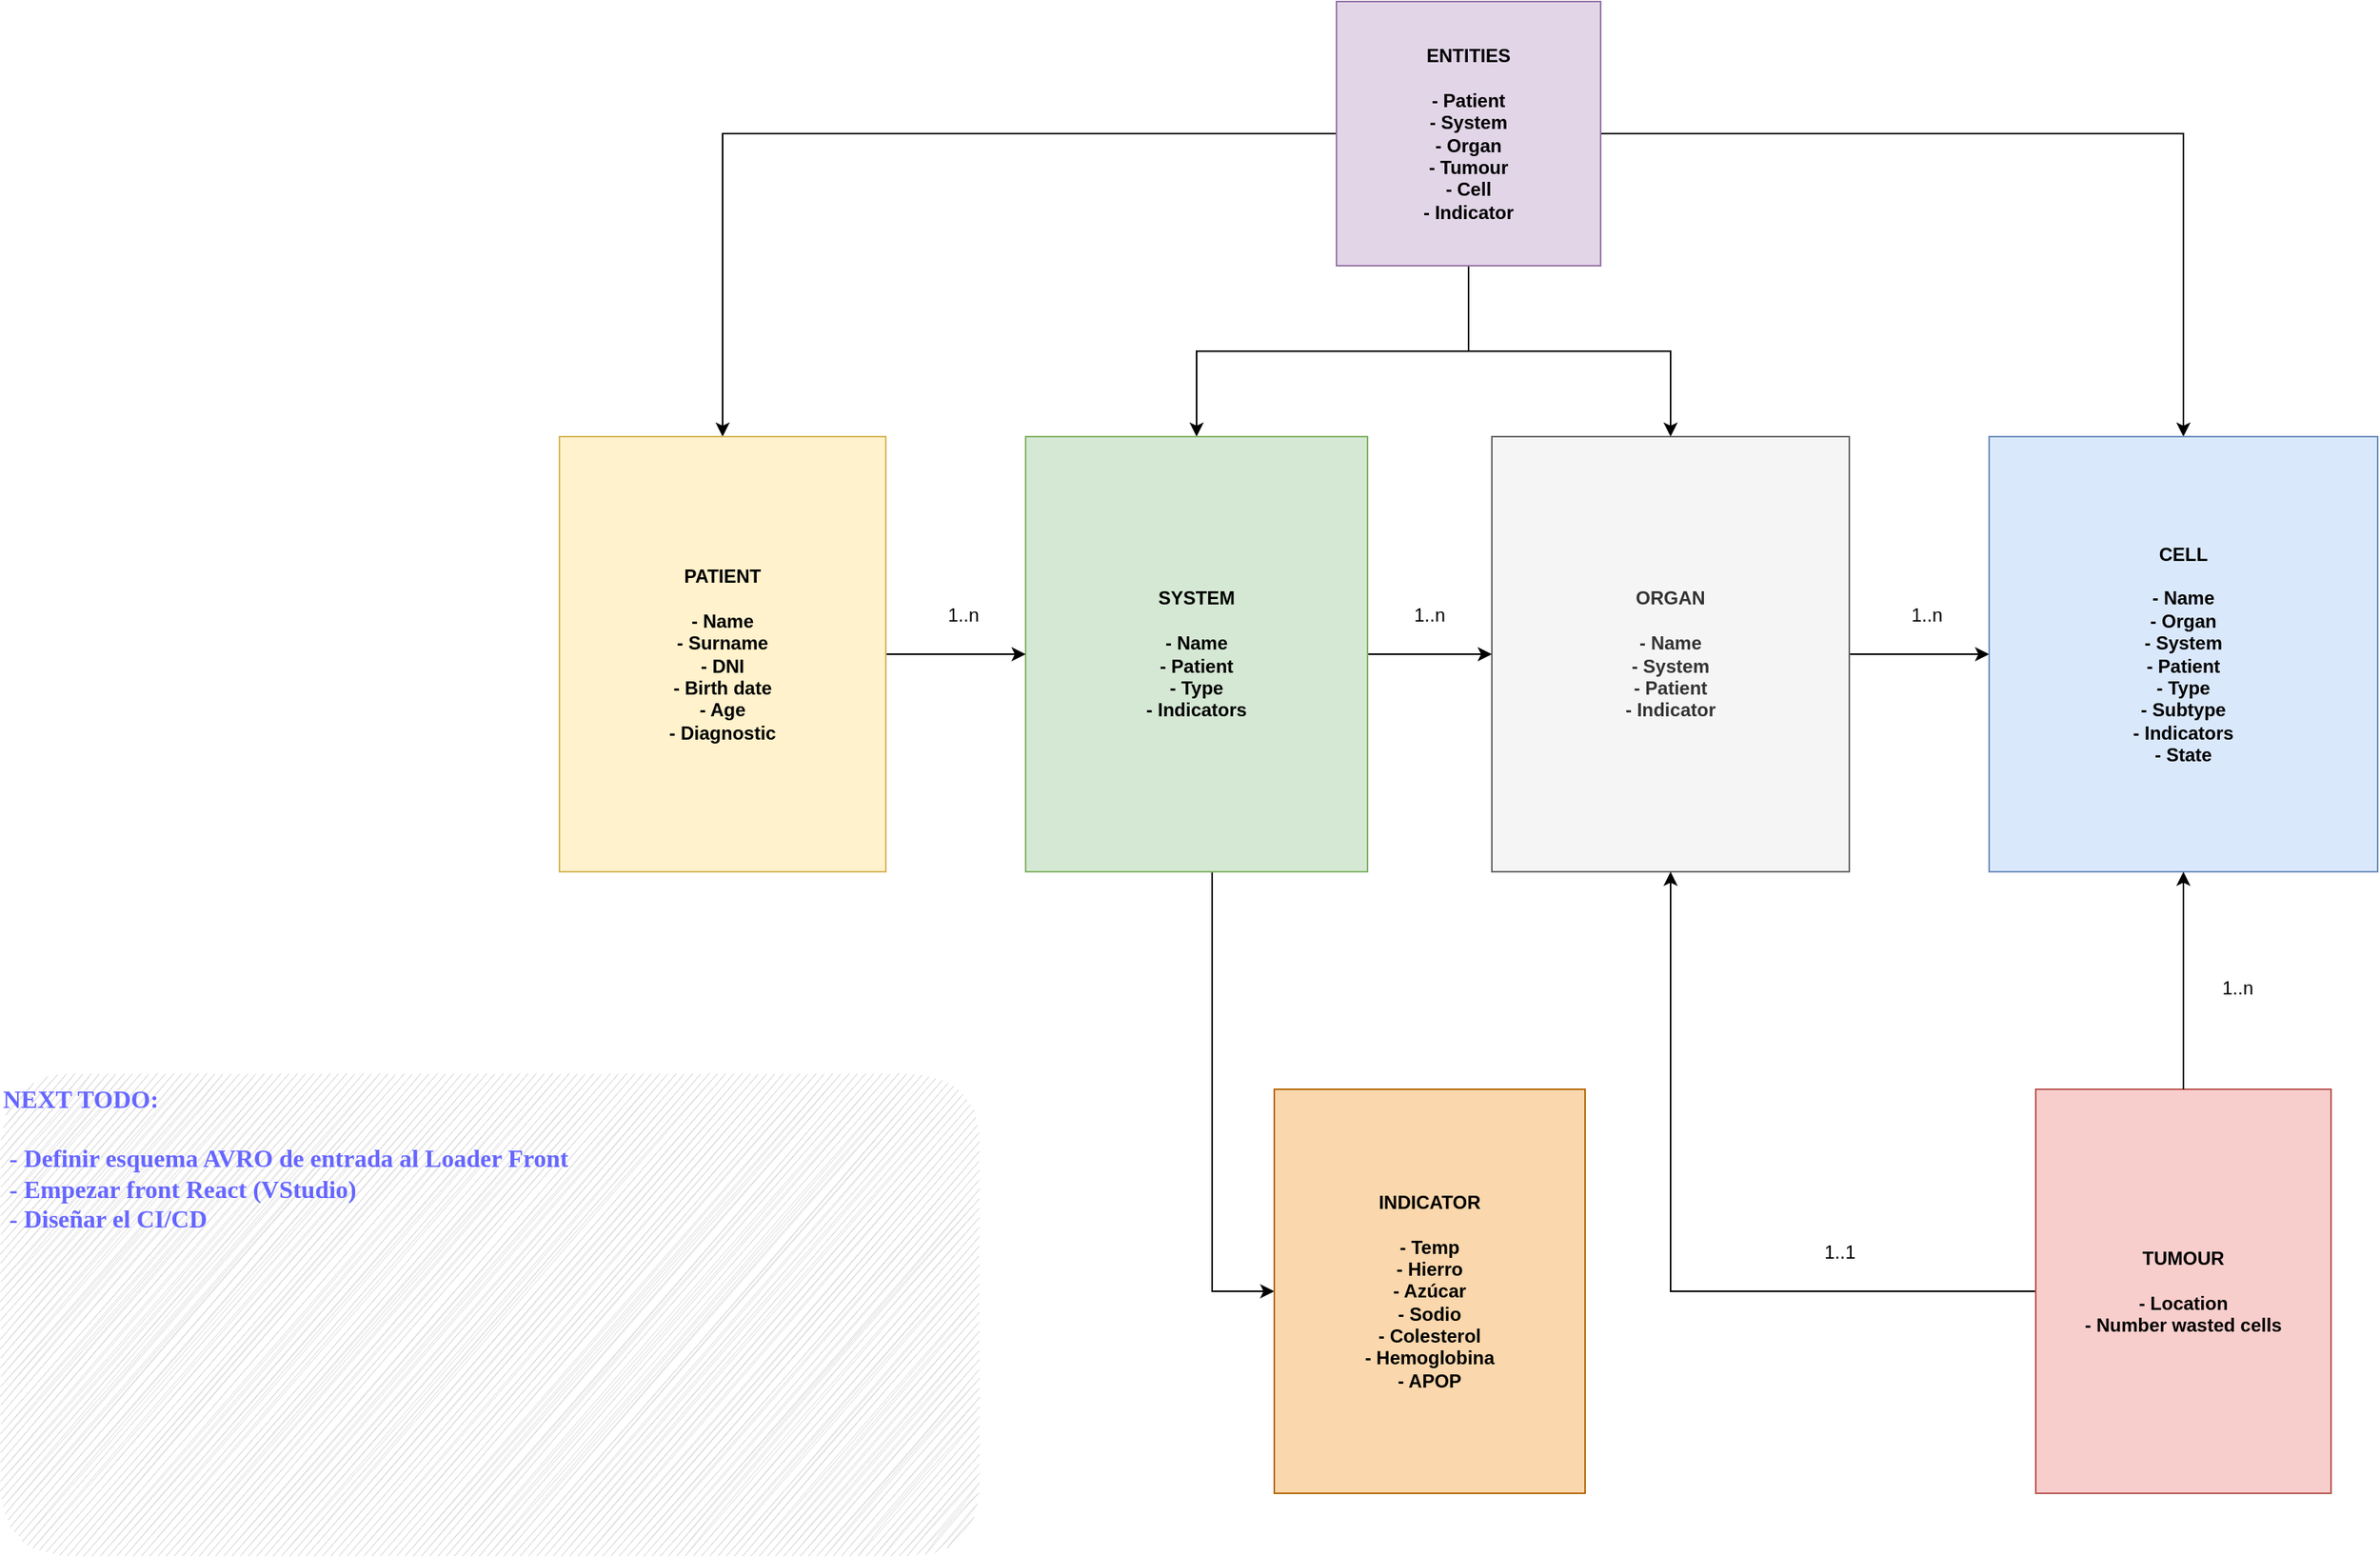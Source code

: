<mxfile version="24.3.0" type="github" pages="6">
  <diagram id="_cN58llFPaat6uqs2sQy" name="MD">
    <mxGraphModel grid="1" page="1" gridSize="10" guides="1" tooltips="1" connect="1" arrows="1" fold="1" pageScale="1" pageWidth="827" pageHeight="1169" math="0" shadow="0">
      <root>
        <mxCell id="0" />
        <mxCell id="1" parent="0" />
        <mxCell id="OaO8W6YDeW8j8XCaVgdy-4" value="" style="edgeStyle=orthogonalEdgeStyle;rounded=0;orthogonalLoop=1;jettySize=auto;html=1;" parent="1" source="OaO8W6YDeW8j8XCaVgdy-2" target="OaO8W6YDeW8j8XCaVgdy-3" edge="1">
          <mxGeometry relative="1" as="geometry" />
        </mxCell>
        <mxCell id="OaO8W6YDeW8j8XCaVgdy-6" value="" style="edgeStyle=orthogonalEdgeStyle;rounded=0;orthogonalLoop=1;jettySize=auto;html=1;" parent="1" source="OaO8W6YDeW8j8XCaVgdy-2" target="OaO8W6YDeW8j8XCaVgdy-5" edge="1">
          <mxGeometry relative="1" as="geometry" />
        </mxCell>
        <mxCell id="OaO8W6YDeW8j8XCaVgdy-12" value="" style="edgeStyle=orthogonalEdgeStyle;rounded=0;orthogonalLoop=1;jettySize=auto;html=1;" parent="1" source="OaO8W6YDeW8j8XCaVgdy-2" target="OaO8W6YDeW8j8XCaVgdy-11" edge="1">
          <mxGeometry relative="1" as="geometry" />
        </mxCell>
        <mxCell id="OaO8W6YDeW8j8XCaVgdy-14" value="" style="edgeStyle=orthogonalEdgeStyle;rounded=0;orthogonalLoop=1;jettySize=auto;html=1;" parent="1" source="OaO8W6YDeW8j8XCaVgdy-2" target="OaO8W6YDeW8j8XCaVgdy-13" edge="1">
          <mxGeometry relative="1" as="geometry" />
        </mxCell>
        <mxCell id="OaO8W6YDeW8j8XCaVgdy-2" value="ENTITIES&lt;br&gt;&lt;br&gt;- Patient&lt;br&gt;- System&lt;br&gt;- Organ&lt;br&gt;- Tumour&lt;br&gt;- Cell&lt;br&gt;- Indicator" style="whiteSpace=wrap;html=1;aspect=fixed;fillColor=#e1d5e7;strokeColor=#9673a6;fontStyle=1" parent="1" vertex="1">
          <mxGeometry x="120" y="10" width="170" height="170" as="geometry" />
        </mxCell>
        <mxCell id="OaO8W6YDeW8j8XCaVgdy-7" style="edgeStyle=orthogonalEdgeStyle;rounded=0;orthogonalLoop=1;jettySize=auto;html=1;" parent="1" source="OaO8W6YDeW8j8XCaVgdy-3" target="OaO8W6YDeW8j8XCaVgdy-5" edge="1">
          <mxGeometry relative="1" as="geometry" />
        </mxCell>
        <mxCell id="OaO8W6YDeW8j8XCaVgdy-3" value="ORGAN&lt;br&gt;&lt;br&gt;- Name&lt;br&gt;- System&lt;br&gt;- Patient&lt;br&gt;- Indicator" style="whiteSpace=wrap;html=1;fillColor=#f5f5f5;strokeColor=#666666;fontStyle=1;fontColor=#333333;" parent="1" vertex="1">
          <mxGeometry x="220" y="290" width="230" height="280" as="geometry" />
        </mxCell>
        <mxCell id="OaO8W6YDeW8j8XCaVgdy-5" value="CELL&lt;br&gt;&lt;br&gt;- Name&lt;br&gt;- Organ&lt;br&gt;- System&lt;br&gt;- Patient&lt;br&gt;- Type&lt;br&gt;- Subtype&lt;br&gt;- Indicators&lt;br&gt;- State" style="whiteSpace=wrap;html=1;fillColor=#dae8fc;strokeColor=#6c8ebf;fontStyle=1;" parent="1" vertex="1">
          <mxGeometry x="540" y="290" width="250" height="280" as="geometry" />
        </mxCell>
        <mxCell id="OaO8W6YDeW8j8XCaVgdy-16" style="edgeStyle=orthogonalEdgeStyle;rounded=0;orthogonalLoop=1;jettySize=auto;html=1;entryX=0;entryY=0.5;entryDx=0;entryDy=0;" parent="1" source="OaO8W6YDeW8j8XCaVgdy-11" target="OaO8W6YDeW8j8XCaVgdy-3" edge="1">
          <mxGeometry relative="1" as="geometry" />
        </mxCell>
        <mxCell id="EpF7WC67ICtsQia1E6r4-2" value="" style="edgeStyle=orthogonalEdgeStyle;rounded=0;orthogonalLoop=1;jettySize=auto;html=1;entryX=0;entryY=0.5;entryDx=0;entryDy=0;" parent="1" source="OaO8W6YDeW8j8XCaVgdy-11" target="EpF7WC67ICtsQia1E6r4-1" edge="1">
          <mxGeometry relative="1" as="geometry">
            <Array as="points">
              <mxPoint x="40" y="840" />
            </Array>
          </mxGeometry>
        </mxCell>
        <mxCell id="OaO8W6YDeW8j8XCaVgdy-11" value="SYSTEM&lt;br&gt;&lt;br&gt;- Name&lt;br&gt;- Patient&lt;br&gt;- Type&lt;br&gt;- Indicators" style="whiteSpace=wrap;html=1;fillColor=#d5e8d4;strokeColor=#82b366;fontStyle=1;" parent="1" vertex="1">
          <mxGeometry x="-80" y="290" width="220" height="280" as="geometry" />
        </mxCell>
        <mxCell id="OaO8W6YDeW8j8XCaVgdy-15" style="edgeStyle=orthogonalEdgeStyle;rounded=0;orthogonalLoop=1;jettySize=auto;html=1;" parent="1" source="OaO8W6YDeW8j8XCaVgdy-13" target="OaO8W6YDeW8j8XCaVgdy-11" edge="1">
          <mxGeometry relative="1" as="geometry" />
        </mxCell>
        <mxCell id="OaO8W6YDeW8j8XCaVgdy-13" value="PATIENT&lt;br&gt;&lt;br&gt;- Name&lt;br&gt;- Surname&lt;br&gt;- DNI&lt;br&gt;- Birth date&lt;br&gt;- Age&lt;br&gt;- Diagnostic" style="whiteSpace=wrap;html=1;fillColor=#fff2cc;strokeColor=#d6b656;fontStyle=1;" parent="1" vertex="1">
          <mxGeometry x="-380" y="290" width="210" height="280" as="geometry" />
        </mxCell>
        <mxCell id="OaO8W6YDeW8j8XCaVgdy-17" value="1..n" style="text;html=1;strokeColor=none;fillColor=none;align=center;verticalAlign=middle;whiteSpace=wrap;rounded=0;" parent="1" vertex="1">
          <mxGeometry x="-150" y="390" width="60" height="30" as="geometry" />
        </mxCell>
        <mxCell id="OaO8W6YDeW8j8XCaVgdy-18" value="1..n" style="text;html=1;strokeColor=none;fillColor=none;align=center;verticalAlign=middle;whiteSpace=wrap;rounded=0;" parent="1" vertex="1">
          <mxGeometry x="150" y="390" width="60" height="30" as="geometry" />
        </mxCell>
        <mxCell id="OaO8W6YDeW8j8XCaVgdy-19" value="1..n" style="text;html=1;strokeColor=none;fillColor=none;align=center;verticalAlign=middle;whiteSpace=wrap;rounded=0;" parent="1" vertex="1">
          <mxGeometry x="470" y="390" width="60" height="30" as="geometry" />
        </mxCell>
        <mxCell id="EpF7WC67ICtsQia1E6r4-1" value="INDICATOR&lt;br&gt;&lt;br&gt;- Temp&lt;br&gt;- Hierro&lt;br&gt;- Azúcar&lt;br&gt;- Sodio&lt;br&gt;- Colesterol&lt;br&gt;- Hemoglobina&lt;br&gt;- APOP" style="whiteSpace=wrap;html=1;fillColor=#fad7ac;strokeColor=#b46504;fontStyle=1;" parent="1" vertex="1">
          <mxGeometry x="80" y="710" width="200" height="260" as="geometry" />
        </mxCell>
        <mxCell id="EpF7WC67ICtsQia1E6r4-6" style="edgeStyle=orthogonalEdgeStyle;rounded=0;orthogonalLoop=1;jettySize=auto;html=1;" parent="1" source="EpF7WC67ICtsQia1E6r4-3" target="OaO8W6YDeW8j8XCaVgdy-3" edge="1">
          <mxGeometry relative="1" as="geometry" />
        </mxCell>
        <mxCell id="EpF7WC67ICtsQia1E6r4-3" value="TUMOUR&lt;br&gt;&lt;br&gt;- Location&lt;br&gt;- Number wasted cells" style="whiteSpace=wrap;html=1;fillColor=#f8cecc;strokeColor=#b85450;fontStyle=1;" parent="1" vertex="1">
          <mxGeometry x="570" y="710" width="190" height="260" as="geometry" />
        </mxCell>
        <mxCell id="EpF7WC67ICtsQia1E6r4-4" style="edgeStyle=orthogonalEdgeStyle;rounded=0;orthogonalLoop=1;jettySize=auto;html=1;exitX=0.5;exitY=0;exitDx=0;exitDy=0;entryX=0.5;entryY=1;entryDx=0;entryDy=0;" parent="1" source="EpF7WC67ICtsQia1E6r4-3" target="OaO8W6YDeW8j8XCaVgdy-5" edge="1">
          <mxGeometry relative="1" as="geometry">
            <mxPoint x="460" y="440" as="sourcePoint" />
            <mxPoint x="550" y="440" as="targetPoint" />
          </mxGeometry>
        </mxCell>
        <mxCell id="EpF7WC67ICtsQia1E6r4-5" value="1..n" style="text;html=1;strokeColor=none;fillColor=none;align=center;verticalAlign=middle;whiteSpace=wrap;rounded=0;" parent="1" vertex="1">
          <mxGeometry x="670" y="630" width="60" height="30" as="geometry" />
        </mxCell>
        <mxCell id="EpF7WC67ICtsQia1E6r4-7" value="1..1" style="text;html=1;strokeColor=none;fillColor=none;align=center;verticalAlign=middle;whiteSpace=wrap;rounded=0;" parent="1" vertex="1">
          <mxGeometry x="414" y="800" width="60" height="30" as="geometry" />
        </mxCell>
        <UserObject label="NEXT TODO:&lt;br&gt;&lt;br&gt;&amp;nbsp;- Definir esquema AVRO de entrada al Loader Front&lt;br&gt;&amp;nbsp;- Empezar front React (VStudio)&lt;br&gt;&amp;nbsp;- Diseñar el CI/CD" link="https://medicoplus.com/medicina-general/organos-cuerpo-humano" id="DWbYUS_qwRUuCJfKVVCt-1">
          <mxCell style="text;whiteSpace=wrap;html=1;fontStyle=1;fontSize=16;fillColor=#D9D9D9;fontColor=#6666FF;strokeColor=none;gradientColor=none;rounded=1;glass=0;sketch=1;fontFamily=Lucida Console;" parent="1" vertex="1">
            <mxGeometry x="-740" y="700" width="630" height="310" as="geometry" />
          </mxCell>
        </UserObject>
      </root>
    </mxGraphModel>
  </diagram>
  <diagram id="YSG2mx8CZCMVNslyF1H4" name="EJEMPLOS DFD">
    <mxGraphModel dx="3468" dy="1164" grid="1" gridSize="10" guides="1" tooltips="1" connect="1" arrows="1" fold="1" page="1" pageScale="1" pageWidth="827" pageHeight="1169" math="0" shadow="0">
      <root>
        <mxCell id="0" />
        <mxCell id="1" parent="0" />
        <mxCell id="Ta_O9RVlNAwFdmPyPT-_-1" value="CÉLULA&lt;br&gt;&lt;br&gt;- Nombre: CELL-000001&lt;br&gt;- Organo: ESTOMAGO&lt;br&gt;- Sistema: DIGESTIVO&lt;br&gt;- Paciente: PEDRO&lt;br&gt;- Tipo: MUSCULAR&lt;br&gt;- Subtipo&lt;br&gt;- Indicadores: IND-CELL-000001&lt;br&gt;- Estado: ACTIVA" style="whiteSpace=wrap;html=1;fillColor=#dae8fc;strokeColor=#6c8ebf;fontStyle=1;" parent="1" vertex="1">
          <mxGeometry x="340" y="80" width="240" height="280" as="geometry" />
        </mxCell>
        <mxCell id="HPBYPKKckaDwcKIkUCT1-2" style="edgeStyle=orthogonalEdgeStyle;rounded=0;orthogonalLoop=1;jettySize=auto;html=1;" parent="1" source="HPBYPKKckaDwcKIkUCT1-1" target="Ta_O9RVlNAwFdmPyPT-_-1" edge="1">
          <mxGeometry relative="1" as="geometry" />
        </mxCell>
        <mxCell id="HPBYPKKckaDwcKIkUCT1-1" value="INDICADOR&lt;br&gt;&lt;br&gt;- ID: IND-CELL-000001&lt;br&gt;- Temperatura: 36,5ºC&lt;br&gt;- Hierro: 125&lt;br&gt;- Azúcar: 218&lt;br&gt;- Sodio: 23&lt;br&gt;- Colesterol: 123&lt;br&gt;- Hemoglobina&lt;br&gt;- APOP: false" style="whiteSpace=wrap;html=1;fillColor=#fad7ac;strokeColor=#b46504;fontStyle=1;" parent="1" vertex="1">
          <mxGeometry x="840" y="80" width="200" height="280" as="geometry" />
        </mxCell>
        <mxCell id="KCaBM3fXZXuTWywcBzEg-1" value="1..1" style="text;html=1;strokeColor=none;fillColor=none;align=center;verticalAlign=middle;whiteSpace=wrap;rounded=0;" parent="1" vertex="1">
          <mxGeometry x="400" y="170" width="60" height="30" as="geometry" />
        </mxCell>
        <mxCell id="KCaBM3fXZXuTWywcBzEg-2" value="CÉLULA&lt;br&gt;&lt;br&gt;- Nombre: CELL-000001&lt;br&gt;- Organo: ESTOMAGO&lt;br&gt;- Sistema: DIGESTIVO&lt;br&gt;- Paciente: PEDRO&lt;br&gt;- Tipo: MUSCULAR&lt;br&gt;- Subtipo&lt;br&gt;- Indicadores: IND-CELL-000001&lt;br&gt;- Estado: ACTIVA" style="whiteSpace=wrap;html=1;fillColor=#dae8fc;strokeColor=#6c8ebf;fontStyle=1;" parent="1" vertex="1">
          <mxGeometry x="340" y="440" width="240" height="280" as="geometry" />
        </mxCell>
        <mxCell id="KCaBM3fXZXuTWywcBzEg-3" value="INDICADOR&lt;br&gt;&lt;br&gt;- ID: IND-CELL-000001&lt;br&gt;- Temperatura: 36,5ºC&lt;br&gt;- Hierro: 125&lt;br&gt;- Azúcar: 218&lt;br&gt;- Sodio: 23&lt;br&gt;- Colesterol: 123&lt;br&gt;- Hemoglobina&lt;br&gt;- APOP: false" style="whiteSpace=wrap;html=1;fillColor=#fad7ac;strokeColor=#b46504;fontStyle=1;" parent="1" vertex="1">
          <mxGeometry x="840" y="440" width="200" height="280" as="geometry" />
        </mxCell>
        <mxCell id="A95CypQefD-a_IbZxG2r-4" style="edgeStyle=orthogonalEdgeStyle;rounded=0;orthogonalLoop=1;jettySize=auto;html=1;" parent="1" source="6yqOPjLSk77BnO4GHsQG-1" target="6yqOPjLSk77BnO4GHsQG-5" edge="1">
          <mxGeometry relative="1" as="geometry" />
        </mxCell>
        <mxCell id="6yqOPjLSk77BnO4GHsQG-1" value="ORGANO&lt;br&gt;&lt;br&gt;- Nombre: PULMON IZQ&lt;br&gt;- Sistema: Respiratorio&lt;br&gt;- Paciente:&amp;nbsp;&lt;span style=&quot;color: rgb(0, 0, 0);&quot;&gt;999888777P&lt;/span&gt;&lt;br&gt;- Indicadores:&amp;nbsp;&lt;span style=&quot;color: rgb(0, 0, 0);&quot;&gt;IND-PLM-000001&lt;/span&gt;" style="whiteSpace=wrap;html=1;fillColor=#f5f5f5;strokeColor=#666666;fontStyle=1;fontColor=#333333;" parent="1" vertex="1">
          <mxGeometry x="120" y="770" width="230" height="280" as="geometry" />
        </mxCell>
        <mxCell id="6yqOPjLSk77BnO4GHsQG-2" value="SISTEMA&lt;br&gt;&lt;br&gt;- Nombre: CIRCULATORIO&lt;br&gt;- Paciente: PC0001&lt;br&gt;- Tipo&lt;br&gt;- Indicadores:" style="whiteSpace=wrap;html=1;fillColor=#d5e8d4;strokeColor=#82b366;fontStyle=1;" parent="1" vertex="1">
          <mxGeometry x="-300" y="80" width="220" height="280" as="geometry" />
        </mxCell>
        <mxCell id="6yqOPjLSk77BnO4GHsQG-6" value="" style="edgeStyle=orthogonalEdgeStyle;rounded=0;orthogonalLoop=1;jettySize=auto;html=1;" parent="1" source="6yqOPjLSk77BnO4GHsQG-3" target="6yqOPjLSk77BnO4GHsQG-2" edge="1">
          <mxGeometry relative="1" as="geometry" />
        </mxCell>
        <mxCell id="6yqOPjLSk77BnO4GHsQG-7" style="edgeStyle=orthogonalEdgeStyle;rounded=0;orthogonalLoop=1;jettySize=auto;html=1;exitX=0.75;exitY=1;exitDx=0;exitDy=0;entryX=0;entryY=0.5;entryDx=0;entryDy=0;" parent="1" source="6yqOPjLSk77BnO4GHsQG-3" target="6yqOPjLSk77BnO4GHsQG-4" edge="1">
          <mxGeometry relative="1" as="geometry" />
        </mxCell>
        <mxCell id="6yqOPjLSk77BnO4GHsQG-8" style="edgeStyle=orthogonalEdgeStyle;rounded=0;orthogonalLoop=1;jettySize=auto;html=1;exitX=0.5;exitY=1;exitDx=0;exitDy=0;entryX=0;entryY=0.5;entryDx=0;entryDy=0;" parent="1" source="6yqOPjLSk77BnO4GHsQG-3" target="6yqOPjLSk77BnO4GHsQG-5" edge="1">
          <mxGeometry relative="1" as="geometry" />
        </mxCell>
        <mxCell id="6yqOPjLSk77BnO4GHsQG-3" value="PACIENTE&lt;br&gt;&lt;br&gt;- Nombre: Juanito&lt;br&gt;- Apellidos: Perez&lt;br&gt;- DNI: 999888777P&lt;br&gt;- Fecha Nacimiento: 12-07-1982&lt;br&gt;- Edad: 40&lt;br&gt;- Estado: SANO&amp;nbsp;&amp;nbsp;" style="whiteSpace=wrap;html=1;fillColor=#fff2cc;strokeColor=#d6b656;fontStyle=1;" parent="1" vertex="1">
          <mxGeometry x="-590" y="80" width="210" height="280" as="geometry" />
        </mxCell>
        <mxCell id="6yqOPjLSk77BnO4GHsQG-4" value="SISTEMA&lt;br&gt;&lt;br&gt;- Nombre: DIGESTIVO&lt;br&gt;- Paciente: PC0001&lt;br&gt;- Tipo&lt;br&gt;- Indicadores" style="whiteSpace=wrap;html=1;fillColor=#d5e8d4;strokeColor=#82b366;fontStyle=1;" parent="1" vertex="1">
          <mxGeometry x="-300" y="390" width="220" height="280" as="geometry" />
        </mxCell>
        <mxCell id="6yqOPjLSk77BnO4GHsQG-5" value="SISTEMA&lt;br&gt;&lt;br&gt;- Nombre: RESPIRATORIO&lt;br&gt;- Paciente: PC0001&lt;br&gt;- Estado: OPERATIVO" style="whiteSpace=wrap;html=1;fillColor=#d5e8d4;strokeColor=#82b366;fontStyle=1;" parent="1" vertex="1">
          <mxGeometry x="-300" y="750" width="220" height="280" as="geometry" />
        </mxCell>
        <mxCell id="A95CypQefD-a_IbZxG2r-1" style="edgeStyle=orthogonalEdgeStyle;rounded=0;orthogonalLoop=1;jettySize=auto;html=1;entryX=1;entryY=0.5;entryDx=0;entryDy=0;exitX=0;exitY=0.5;exitDx=0;exitDy=0;" parent="1" source="6yqOPjLSk77BnO4GHsQG-9" target="6yqOPjLSk77BnO4GHsQG-1" edge="1">
          <mxGeometry relative="1" as="geometry">
            <Array as="points">
              <mxPoint x="550" y="990" />
            </Array>
          </mxGeometry>
        </mxCell>
        <mxCell id="6yqOPjLSk77BnO4GHsQG-9" value="INDICADOR&lt;br&gt;&lt;br&gt;- ID: IND-PLM-000001&lt;br&gt;- Estado: OPERATIVO&lt;br&gt;- % celulas sanas: 47%&lt;br&gt;- Oxígeno: 87 %&lt;br&gt;- Alveolos activos: 23&lt;br&gt;- Alveolos dañados: 123" style="whiteSpace=wrap;html=1;fillColor=#fad7ac;strokeColor=#b46504;fontStyle=1;" parent="1" vertex="1">
          <mxGeometry x="490" y="770" width="200" height="280" as="geometry" />
        </mxCell>
        <mxCell id="6yqOPjLSk77BnO4GHsQG-10" style="edgeStyle=orthogonalEdgeStyle;rounded=0;orthogonalLoop=1;jettySize=auto;html=1;entryX=1;entryY=0.5;entryDx=0;entryDy=0;exitX=0;exitY=0.5;exitDx=0;exitDy=0;" parent="1" source="KCaBM3fXZXuTWywcBzEg-3" target="KCaBM3fXZXuTWywcBzEg-2" edge="1">
          <mxGeometry relative="1" as="geometry">
            <mxPoint x="840" y="570" as="sourcePoint" />
            <mxPoint x="580" y="570" as="targetPoint" />
          </mxGeometry>
        </mxCell>
        <mxCell id="A95CypQefD-a_IbZxG2r-2" style="edgeStyle=orthogonalEdgeStyle;rounded=0;orthogonalLoop=1;jettySize=auto;html=1;entryX=0.5;entryY=0;entryDx=0;entryDy=0;exitX=0;exitY=0.5;exitDx=0;exitDy=0;" parent="1" source="KCaBM3fXZXuTWywcBzEg-2" target="6yqOPjLSk77BnO4GHsQG-1" edge="1">
          <mxGeometry relative="1" as="geometry">
            <mxPoint x="850" y="590" as="sourcePoint" />
            <mxPoint x="590" y="590" as="targetPoint" />
          </mxGeometry>
        </mxCell>
        <mxCell id="A95CypQefD-a_IbZxG2r-8" style="edgeStyle=orthogonalEdgeStyle;rounded=0;orthogonalLoop=1;jettySize=auto;html=1;" parent="1" source="A95CypQefD-a_IbZxG2r-5" target="6yqOPjLSk77BnO4GHsQG-5" edge="1">
          <mxGeometry relative="1" as="geometry" />
        </mxCell>
        <mxCell id="A95CypQefD-a_IbZxG2r-5" value="ORGANO&lt;br&gt;&lt;br&gt;- Nombre: PULMON DER&lt;br&gt;- Sistema: Respiratorio&lt;br&gt;- Paciente:&amp;nbsp;&lt;br&gt;- Indicadores:&amp;nbsp;&lt;span style=&quot;color: rgb(0, 0, 0);&quot;&gt;IND-PLM-000002&lt;/span&gt;" style="whiteSpace=wrap;html=1;fillColor=#f5f5f5;strokeColor=#666666;fontStyle=1;fontColor=#333333;" parent="1" vertex="1">
          <mxGeometry x="120" y="1100" width="230" height="280" as="geometry" />
        </mxCell>
        <mxCell id="A95CypQefD-a_IbZxG2r-7" style="edgeStyle=orthogonalEdgeStyle;rounded=0;orthogonalLoop=1;jettySize=auto;html=1;" parent="1" source="A95CypQefD-a_IbZxG2r-6" target="A95CypQefD-a_IbZxG2r-5" edge="1">
          <mxGeometry relative="1" as="geometry" />
        </mxCell>
        <mxCell id="A95CypQefD-a_IbZxG2r-6" value="INDICADOR&lt;br&gt;&lt;br&gt;- ID: IND-PLM-000002&lt;br&gt;- Estado: OPERATIVO&lt;br&gt;- % celulas sanas: 47%&lt;br&gt;- Oxígeno: 87 %&lt;br&gt;- Alveolos activos: 23&lt;br&gt;- Alveolos dañados: 123" style="whiteSpace=wrap;html=1;fillColor=#fad7ac;strokeColor=#b46504;fontStyle=1;" parent="1" vertex="1">
          <mxGeometry x="490" y="1100" width="200" height="280" as="geometry" />
        </mxCell>
      </root>
    </mxGraphModel>
  </diagram>
  <diagram id="U2mYNKG8Bb0zKvq4t59I" name="CELULA">
    <mxGraphModel dx="1954" dy="1159" grid="1" gridSize="10" guides="1" tooltips="1" connect="1" arrows="1" fold="1" page="1" pageScale="1" pageWidth="827" pageHeight="1169" math="0" shadow="0">
      <root>
        <mxCell id="0" />
        <mxCell id="1" parent="0" />
        <mxCell id="CJuzdTtkHHHPnk4-6KMi-1" value="CÉLULA&lt;br&gt;&lt;br&gt;- Nombre: CELL-000001&lt;br&gt;- Organo: ESTOMAGO&lt;br&gt;- Sistema: DIGESTIVO&lt;br&gt;- Paciente: PEDRO&lt;br&gt;- Tipo: MUSCULAR&lt;br&gt;- Subtipo&lt;br&gt;- Indicadores: IND-CELL-000001&lt;br&gt;- Ciclo: ACTIVA&lt;div&gt;- Contaminación: 87&amp;nbsp;&lt;/div&gt;" style="whiteSpace=wrap;html=1;fillColor=#dae8fc;strokeColor=#6c8ebf;fontStyle=1;" parent="1" vertex="1">
          <mxGeometry x="70" y="50" width="240" height="310" as="geometry" />
        </mxCell>
        <mxCell id="CJuzdTtkHHHPnk4-6KMi-2" value="CICLO VIDA&lt;br&gt;&lt;br&gt;ACTIVA&lt;br&gt;REPLICANDO&lt;br&gt;APOPTOSIS&lt;br&gt;MUERTA&lt;br&gt;NO RECONOCIDO" style="whiteSpace=wrap;html=1;fillColor=#e1d5e7;strokeColor=#9673a6;fontStyle=1;" parent="1" vertex="1">
          <mxGeometry x="450" y="50" width="240" height="130" as="geometry" />
        </mxCell>
        <mxCell id="CJuzdTtkHHHPnk4-6KMi-3" value="TIPOS CELULARES&lt;br&gt;&lt;br&gt;https://medicoplus.com/ciencia/tipos-celulas-cuerpo-humano" style="whiteSpace=wrap;html=1;fillColor=#e1d5e7;strokeColor=#9673a6;fontStyle=1;" parent="1" vertex="1">
          <mxGeometry x="450" y="230" width="240" height="130" as="geometry" />
        </mxCell>
        <mxCell id="F0BRhhFGkOtlAMf_oIKe-1" value="Importante tener en cuenta las Celulas tipo MADRE que pueden convertirse en cualquier otra" style="text;html=1;align=center;verticalAlign=middle;resizable=0;points=[];autosize=1;strokeColor=none;fillColor=none;" parent="1" vertex="1">
          <mxGeometry x="130" y="420" width="520" height="30" as="geometry" />
        </mxCell>
        <mxCell id="T6cL6wyyDeJjwDA7Gud--1" value="De los campos mas importantes distinguimos dos:&lt;br&gt;- Ciclo: Es la fase de vida que está afrontando la célula&lt;div&gt;- Contaminación: el porcentaje cancerígeno que representa, EL MÁS IMPORTANTE&lt;/div&gt;" style="text;html=1;align=left;verticalAlign=middle;resizable=0;points=[];autosize=1;strokeColor=none;fillColor=none;" vertex="1" parent="1">
          <mxGeometry x="155" y="475" width="470" height="60" as="geometry" />
        </mxCell>
        <mxCell id="T6cL6wyyDeJjwDA7Gud--3" value="&lt;b style=&quot;text-align: left; text-wrap: nowrap;&quot;&gt;Baremos de Contaminación:&lt;/b&gt;&lt;div style=&quot;font-weight: 400; text-align: left; text-wrap: nowrap;&quot;&gt;&lt;br&gt;&lt;/div&gt;&lt;div style=&quot;font-weight: 400; text-align: left; text-wrap: nowrap;&quot;&gt;0 al 25% : &lt;span style=&quot;white-space: pre;&quot;&gt;&#x9;&lt;/span&gt;Célula Sana (Color azul cyan clarito)&lt;/div&gt;&lt;div style=&quot;font-weight: 400; text-align: left; text-wrap: nowrap;&quot;&gt;25% al 50%: &lt;span style=&quot;white-space: pre;&quot;&gt;&#x9;&lt;/span&gt;Célula cansada (Color azul oscuro)&lt;/div&gt;&lt;div style=&quot;font-weight: 400; text-align: left; text-wrap: nowrap;&quot;&gt;50% al 75%: &lt;span style=&quot;white-space: pre;&quot;&gt;&#x9;&lt;/span&gt;Célula en riesgo (Color amarillo)&lt;/div&gt;&lt;div style=&quot;font-weight: 400; text-align: left; text-wrap: nowrap;&quot;&gt;75% al 85%: &lt;span style=&quot;white-space: pre;&quot;&gt;&#x9;&lt;/span&gt;Célula contaminada benigna&lt;/div&gt;&lt;div style=&quot;font-weight: 400; text-align: left; text-wrap: nowrap;&quot;&gt;85% al 100%: &lt;span style=&quot;white-space: pre;&quot;&gt;&#x9;&lt;/span&gt;Célula cancerígena maligna&lt;/div&gt;" style="whiteSpace=wrap;html=1;fillColor=#e1d5e7;strokeColor=#9673a6;fontStyle=1;" vertex="1" parent="1">
          <mxGeometry x="360" y="585" width="330" height="130" as="geometry" />
        </mxCell>
        <mxCell id="T6cL6wyyDeJjwDA7Gud--4" value="&lt;font color=&quot;#000000&quot;&gt;Reducimos&lt;/font&gt;" style="shape=singleArrow;direction=south;whiteSpace=wrap;html=1;fillColor=#1ba1e2;strokeColor=#006EAF;fontColor=#ffffff;" vertex="1" parent="1">
          <mxGeometry x="80" y="380" width="60" height="380" as="geometry" />
        </mxCell>
        <mxCell id="T6cL6wyyDeJjwDA7Gud--5" value="&lt;div style=&quot;font-weight: 400; text-align: left; background-color: rgb(255, 255, 255);&quot;&gt;&amp;nbsp; &quot;Id&quot;: &quot;CELL000001-CRZ-CARD-DNI&quot;,&lt;/div&gt;&lt;div style=&quot;font-weight: 400; text-align: left; background-color: rgb(255, 255, 255);&quot;&gt;&amp;nbsp; &quot;Date&quot;: &amp;lt;Timestamp&amp;gt;,&lt;/div&gt;&lt;div style=&quot;font-weight: 400; text-align: left; background-color: rgb(255, 255, 255);&quot;&gt;&amp;nbsp; &quot;Life Phase&quot;: &quot;ACTIVA&quot;,&lt;/div&gt;&lt;div style=&quot;font-weight: 400; text-align: left; background-color: rgb(255, 255, 255);&quot;&gt;&amp;nbsp; &quot;Health Level&quot;: &quot;87&quot;&amp;nbsp;&lt;/div&gt;" style="whiteSpace=wrap;html=1;fillColor=#dae8fc;strokeColor=#6c8ebf;fontStyle=1;" vertex="1" parent="1">
          <mxGeometry x="70" y="790" width="280" height="310" as="geometry" />
        </mxCell>
      </root>
    </mxGraphModel>
  </diagram>
  <diagram id="ToOY8B5eZ_Xl16pSbgc-" name="ÓRGANOS">
    <mxGraphModel dx="2641" dy="1164" grid="1" gridSize="10" guides="1" tooltips="1" connect="1" arrows="1" fold="1" page="1" pageScale="1" pageWidth="827" pageHeight="1169" math="0" shadow="0">
      <root>
        <mxCell id="0" />
        <mxCell id="1" parent="0" />
        <UserObject label="https://medicoplus.com/medicina-general/organos-cuerpo-humano&lt;br&gt;&lt;br&gt;30 órganos&lt;br&gt;650 músculos&lt;br&gt;206 huesos" link="https://medicoplus.com/medicina-general/organos-cuerpo-humano" id="qNYjhVosEjMtWllWOa7Z-1">
          <mxCell style="text;whiteSpace=wrap;html=1;" parent="1" vertex="1">
            <mxGeometry x="380" y="30" width="390" height="150" as="geometry" />
          </mxCell>
        </UserObject>
        <mxCell id="05GHNapIB6HmdiQ_jSyd-1" value="ORGANO&lt;br&gt;&lt;br&gt;- Nombre&lt;br&gt;- Sistema&lt;br&gt;- Paciente&lt;br&gt;- Indicadores" style="whiteSpace=wrap;html=1;fillColor=#f5f5f5;strokeColor=#666666;fontStyle=1;fontColor=#333333;" parent="1" vertex="1">
          <mxGeometry x="50" y="100" width="230" height="280" as="geometry" />
        </mxCell>
        <mxCell id="Ku8EV_G2t_sUTSN49u76-1" value="TABLA ID/NAME ORGANOS&lt;br&gt;&lt;br&gt;- HEART&lt;br&gt;- ....&lt;br&gt;" style="whiteSpace=wrap;html=1;fillColor=#f5f5f5;strokeColor=#666666;fontStyle=1;fontColor=#333333;" parent="1" vertex="1">
          <mxGeometry x="380" y="200" width="380" height="280" as="geometry" />
        </mxCell>
      </root>
    </mxGraphModel>
  </diagram>
  <diagram id="6xYjRcisMuoxMNXfadaD" name="SISTEMAS">
    <mxGraphModel dx="2641" dy="1164" grid="1" gridSize="10" guides="1" tooltips="1" connect="1" arrows="1" fold="1" page="1" pageScale="1" pageWidth="827" pageHeight="1169" math="0" shadow="0">
      <root>
        <mxCell id="0" />
        <mxCell id="1" parent="0" />
        <mxCell id="eJGFAtAS7eNo9EmTJ8Ms-1" value="SISTEMA&lt;br&gt;&lt;br&gt;- Nombre&lt;br&gt;- Paciente&lt;br&gt;- Tipo&lt;br&gt;- Indicadores" style="whiteSpace=wrap;html=1;fillColor=#d5e8d4;strokeColor=#82b366;fontStyle=1;" parent="1" vertex="1">
          <mxGeometry x="60" y="40" width="220" height="280" as="geometry" />
        </mxCell>
        <UserObject label="https://psicologiaymente.com/salud/sistemas-cuerpo-humano&lt;br&gt;&lt;br&gt;12 sistemas&lt;br&gt;&lt;br&gt;vamos a comenzar trabajando con 3:&lt;br&gt;- Circulatorio&lt;br&gt;- Respiratorio&lt;br&gt;- Digestivo" link="https://psicologiaymente.com/salud/sistemas-cuerpo-humano" id="eJGFAtAS7eNo9EmTJ8Ms-2">
          <mxCell style="text;whiteSpace=wrap;html=1;" parent="1" vertex="1">
            <mxGeometry x="400" y="40" width="360" height="280" as="geometry" />
          </mxCell>
        </UserObject>
        <mxCell id="FX_y17xqAzENTxjthQCr-1" style="edgeStyle=orthogonalEdgeStyle;rounded=0;orthogonalLoop=1;jettySize=auto;html=1;entryX=0;entryY=0.5;entryDx=0;entryDy=0;strokeWidth=4;fontSize=14;endArrow=none;endFill=0;fillColor=#e51400;strokeColor=#B20000;" parent="1" source="FX_y17xqAzENTxjthQCr-4" target="FX_y17xqAzENTxjthQCr-8" edge="1">
          <mxGeometry relative="1" as="geometry" />
        </mxCell>
        <mxCell id="FX_y17xqAzENTxjthQCr-2" style="edgeStyle=orthogonalEdgeStyle;rounded=0;orthogonalLoop=1;jettySize=auto;html=1;entryX=0;entryY=0.5;entryDx=0;entryDy=0;strokeWidth=4;fontSize=14;endArrow=none;endFill=0;" parent="1" source="FX_y17xqAzENTxjthQCr-4" target="FX_y17xqAzENTxjthQCr-9" edge="1">
          <mxGeometry relative="1" as="geometry" />
        </mxCell>
        <mxCell id="FX_y17xqAzENTxjthQCr-3" style="edgeStyle=orthogonalEdgeStyle;rounded=0;orthogonalLoop=1;jettySize=auto;html=1;entryX=0;entryY=0.5;entryDx=0;entryDy=0;strokeWidth=4;fontSize=14;endArrow=none;endFill=0;" parent="1" source="FX_y17xqAzENTxjthQCr-4" target="FX_y17xqAzENTxjthQCr-10" edge="1">
          <mxGeometry relative="1" as="geometry" />
        </mxCell>
        <mxCell id="FX_y17xqAzENTxjthQCr-4" value="Paciente" style="shape=umlActor;verticalLabelPosition=bottom;verticalAlign=top;html=1;outlineConnect=0;fontSize=14;" parent="1" vertex="1">
          <mxGeometry x="60" y="700" width="30" height="60" as="geometry" />
        </mxCell>
        <mxCell id="FX_y17xqAzENTxjthQCr-5" value="" style="edgeStyle=orthogonalEdgeStyle;rounded=0;orthogonalLoop=1;jettySize=auto;html=1;strokeWidth=4;fontSize=14;endArrow=none;endFill=0;entryX=0;entryY=0.5;entryDx=0;entryDy=0;fillColor=#f8cecc;strokeColor=#b85450;" parent="1" source="FX_y17xqAzENTxjthQCr-8" target="FX_y17xqAzENTxjthQCr-12" edge="1">
          <mxGeometry relative="1" as="geometry" />
        </mxCell>
        <mxCell id="FX_y17xqAzENTxjthQCr-6" style="edgeStyle=orthogonalEdgeStyle;rounded=0;orthogonalLoop=1;jettySize=auto;html=1;entryX=0;entryY=0.5;entryDx=0;entryDy=0;strokeWidth=4;fontSize=14;endArrow=none;endFill=0;fillColor=#f8cecc;strokeColor=#b85450;" parent="1" source="FX_y17xqAzENTxjthQCr-8" target="FX_y17xqAzENTxjthQCr-15" edge="1">
          <mxGeometry relative="1" as="geometry" />
        </mxCell>
        <mxCell id="FX_y17xqAzENTxjthQCr-7" value="" style="edgeStyle=orthogonalEdgeStyle;rounded=0;orthogonalLoop=1;jettySize=auto;html=1;strokeWidth=4;fontSize=14;endArrow=none;endFill=0;fillColor=#f8cecc;strokeColor=#b85450;" parent="1" source="FX_y17xqAzENTxjthQCr-8" target="FX_y17xqAzENTxjthQCr-17" edge="1">
          <mxGeometry relative="1" as="geometry" />
        </mxCell>
        <mxCell id="FX_y17xqAzENTxjthQCr-8" value="CIRCULATORY SYSTEM" style="rounded=1;whiteSpace=wrap;html=1;fontSize=14;fillColor=#e51400;strokeColor=#B20000;fontColor=#ffffff;" parent="1" vertex="1">
          <mxGeometry x="180" y="610" width="120" height="60" as="geometry" />
        </mxCell>
        <mxCell id="FX_y17xqAzENTxjthQCr-9" value="RESPIRATORY&lt;br&gt;SYSTEM" style="rounded=1;whiteSpace=wrap;html=1;fontSize=14;" parent="1" vertex="1">
          <mxGeometry x="180" y="700" width="120" height="60" as="geometry" />
        </mxCell>
        <mxCell id="FX_y17xqAzENTxjthQCr-10" value="DIGESTIVE&lt;br&gt;SYSTEM" style="rounded=1;whiteSpace=wrap;html=1;fontSize=14;" parent="1" vertex="1">
          <mxGeometry x="180" y="790" width="120" height="60" as="geometry" />
        </mxCell>
        <mxCell id="FX_y17xqAzENTxjthQCr-11" value="" style="edgeStyle=orthogonalEdgeStyle;rounded=0;orthogonalLoop=1;jettySize=auto;html=1;strokeWidth=4;fontSize=14;endArrow=none;endFill=0;fillColor=#e51400;strokeColor=#B20000;" parent="1" source="FX_y17xqAzENTxjthQCr-12" target="FX_y17xqAzENTxjthQCr-18" edge="1">
          <mxGeometry relative="1" as="geometry" />
        </mxCell>
        <mxCell id="FX_y17xqAzENTxjthQCr-12" value="HEART" style="rounded=1;whiteSpace=wrap;html=1;fontSize=14;fillColor=#e51400;strokeColor=#B20000;fontColor=#ffffff;" parent="1" vertex="1">
          <mxGeometry x="400" y="410" width="120" height="60" as="geometry" />
        </mxCell>
        <mxCell id="FX_y17xqAzENTxjthQCr-13" value="" style="edgeStyle=orthogonalEdgeStyle;rounded=0;orthogonalLoop=1;jettySize=auto;html=1;strokeWidth=4;fontSize=14;endArrow=none;endFill=0;entryX=0;entryY=0.5;entryDx=0;entryDy=0;fillColor=#e51400;strokeColor=#B20000;" parent="1" source="FX_y17xqAzENTxjthQCr-15" target="FX_y17xqAzENTxjthQCr-20" edge="1">
          <mxGeometry relative="1" as="geometry" />
        </mxCell>
        <mxCell id="FX_y17xqAzENTxjthQCr-14" value="" style="edgeStyle=orthogonalEdgeStyle;rounded=0;orthogonalLoop=1;jettySize=auto;html=1;strokeWidth=4;fontSize=14;endArrow=none;endFill=0;fillColor=#e51400;strokeColor=#B20000;" parent="1" source="FX_y17xqAzENTxjthQCr-15" target="FX_y17xqAzENTxjthQCr-21" edge="1">
          <mxGeometry relative="1" as="geometry" />
        </mxCell>
        <mxCell id="FX_y17xqAzENTxjthQCr-15" value="ARTERY" style="rounded=1;whiteSpace=wrap;html=1;fontSize=14;fillColor=#e51400;strokeColor=#B20000;fontColor=#ffffff;" parent="1" vertex="1">
          <mxGeometry x="400" y="530" width="120" height="60" as="geometry" />
        </mxCell>
        <mxCell id="FX_y17xqAzENTxjthQCr-16" value="" style="edgeStyle=orthogonalEdgeStyle;rounded=0;orthogonalLoop=1;jettySize=auto;html=1;strokeWidth=4;fontSize=14;endArrow=none;endFill=0;fillColor=#e51400;strokeColor=#B20000;" parent="1" source="FX_y17xqAzENTxjthQCr-17" target="FX_y17xqAzENTxjthQCr-19" edge="1">
          <mxGeometry relative="1" as="geometry" />
        </mxCell>
        <mxCell id="FX_y17xqAzENTxjthQCr-17" value="VEIN" style="rounded=1;whiteSpace=wrap;html=1;fontSize=14;fillColor=#e51400;strokeColor=#B20000;fontColor=#ffffff;" parent="1" vertex="1">
          <mxGeometry x="400" y="650" width="120" height="60" as="geometry" />
        </mxCell>
        <mxCell id="FX_y17xqAzENTxjthQCr-18" value="CORONARY" style="rounded=1;whiteSpace=wrap;html=1;fontSize=14;fillColor=#e51400;strokeColor=#B20000;fontColor=#ffffff;" parent="1" vertex="1">
          <mxGeometry x="600" y="410" width="120" height="60" as="geometry" />
        </mxCell>
        <mxCell id="FX_y17xqAzENTxjthQCr-19" value="ENDOTHELIAL" style="rounded=1;whiteSpace=wrap;html=1;fontSize=14;fillColor=#e51400;strokeColor=#B20000;fontColor=#ffffff;" parent="1" vertex="1">
          <mxGeometry x="600" y="650" width="120" height="60" as="geometry" />
        </mxCell>
        <mxCell id="FX_y17xqAzENTxjthQCr-20" value="LEUKOCYTES" style="rounded=1;whiteSpace=wrap;html=1;fontSize=14;fillColor=#e51400;strokeColor=#B20000;fontColor=#ffffff;" parent="1" vertex="1">
          <mxGeometry x="600" y="490" width="120" height="60" as="geometry" />
        </mxCell>
        <mxCell id="FX_y17xqAzENTxjthQCr-21" value="RED BLOOD" style="rounded=1;whiteSpace=wrap;html=1;fontSize=14;fillColor=#e51400;strokeColor=#B20000;fontColor=#ffffff;" parent="1" vertex="1">
          <mxGeometry x="600" y="570" width="120" height="60" as="geometry" />
        </mxCell>
        <mxCell id="FX_y17xqAzENTxjthQCr-24" value="CIRCULATORY SYSTEM ENTITIES" style="text;html=1;strokeColor=none;fillColor=#e51400;align=center;verticalAlign=middle;whiteSpace=wrap;rounded=0;fontStyle=1;fontColor=#ffffff;fontSize=15;" parent="1" vertex="1">
          <mxGeometry x="100" y="450" width="170" height="90" as="geometry" />
        </mxCell>
        <mxCell id="2-dcJ3CDSgMkeb-YMD2d-1" style="edgeStyle=orthogonalEdgeStyle;rounded=0;orthogonalLoop=1;jettySize=auto;html=1;entryX=0;entryY=0.5;entryDx=0;entryDy=0;strokeWidth=4;fontSize=14;endArrow=none;endFill=0;fillColor=#f8cecc;strokeColor=#000000;" parent="1" source="2-dcJ3CDSgMkeb-YMD2d-4" target="2-dcJ3CDSgMkeb-YMD2d-8" edge="1">
          <mxGeometry relative="1" as="geometry" />
        </mxCell>
        <mxCell id="2-dcJ3CDSgMkeb-YMD2d-2" style="edgeStyle=orthogonalEdgeStyle;rounded=0;orthogonalLoop=1;jettySize=auto;html=1;entryX=0;entryY=0.5;entryDx=0;entryDy=0;strokeWidth=4;fontSize=14;endArrow=none;endFill=0;strokeColor=#0000FF;" parent="1" source="2-dcJ3CDSgMkeb-YMD2d-4" target="2-dcJ3CDSgMkeb-YMD2d-9" edge="1">
          <mxGeometry relative="1" as="geometry" />
        </mxCell>
        <mxCell id="2-dcJ3CDSgMkeb-YMD2d-3" style="edgeStyle=orthogonalEdgeStyle;rounded=0;orthogonalLoop=1;jettySize=auto;html=1;entryX=0;entryY=0.5;entryDx=0;entryDy=0;strokeWidth=4;fontSize=14;endArrow=none;endFill=0;" parent="1" source="2-dcJ3CDSgMkeb-YMD2d-4" target="2-dcJ3CDSgMkeb-YMD2d-10" edge="1">
          <mxGeometry relative="1" as="geometry" />
        </mxCell>
        <mxCell id="2-dcJ3CDSgMkeb-YMD2d-4" value="Paciente" style="shape=umlActor;verticalLabelPosition=bottom;verticalAlign=top;html=1;outlineConnect=0;fontSize=14;" parent="1" vertex="1">
          <mxGeometry x="60" y="1200" width="30" height="60" as="geometry" />
        </mxCell>
        <mxCell id="2-dcJ3CDSgMkeb-YMD2d-5" value="" style="edgeStyle=orthogonalEdgeStyle;rounded=0;orthogonalLoop=1;jettySize=auto;html=1;strokeWidth=4;fontSize=14;endArrow=none;endFill=0;entryX=0;entryY=0.5;entryDx=0;entryDy=0;fillColor=#f8cecc;strokeColor=#0000FF;exitX=1;exitY=0.5;exitDx=0;exitDy=0;" parent="1" source="2-dcJ3CDSgMkeb-YMD2d-9" target="2-dcJ3CDSgMkeb-YMD2d-12" edge="1">
          <mxGeometry relative="1" as="geometry">
            <Array as="points">
              <mxPoint x="340" y="1230" />
              <mxPoint x="340" y="1110" />
            </Array>
          </mxGeometry>
        </mxCell>
        <mxCell id="2-dcJ3CDSgMkeb-YMD2d-6" style="edgeStyle=orthogonalEdgeStyle;rounded=0;orthogonalLoop=1;jettySize=auto;html=1;entryX=0;entryY=0.5;entryDx=0;entryDy=0;strokeWidth=4;fontSize=14;endArrow=none;endFill=0;fillColor=#f8cecc;strokeColor=#b85450;exitX=1;exitY=0.5;exitDx=0;exitDy=0;" parent="1" source="2-dcJ3CDSgMkeb-YMD2d-9" target="2-dcJ3CDSgMkeb-YMD2d-15" edge="1">
          <mxGeometry relative="1" as="geometry" />
        </mxCell>
        <mxCell id="2-dcJ3CDSgMkeb-YMD2d-7" value="" style="edgeStyle=orthogonalEdgeStyle;rounded=0;orthogonalLoop=1;jettySize=auto;html=1;strokeWidth=4;fontSize=14;endArrow=none;endFill=0;fillColor=#f8cecc;strokeColor=#0000FF;exitX=1;exitY=0.5;exitDx=0;exitDy=0;" parent="1" source="2-dcJ3CDSgMkeb-YMD2d-9" target="2-dcJ3CDSgMkeb-YMD2d-17" edge="1">
          <mxGeometry relative="1" as="geometry" />
        </mxCell>
        <mxCell id="2-dcJ3CDSgMkeb-YMD2d-8" value="CIRCULATORY SYSTEM" style="rounded=1;whiteSpace=wrap;html=1;fontSize=14;" parent="1" vertex="1">
          <mxGeometry x="180" y="1110" width="120" height="60" as="geometry" />
        </mxCell>
        <mxCell id="2-dcJ3CDSgMkeb-YMD2d-9" value="RESPIRATORY&lt;br&gt;SYSTEM" style="rounded=1;whiteSpace=wrap;html=1;fontSize=14;strokeColor=#0000FF;fillColor=#0000FF;fontColor=#FFFFFF;" parent="1" vertex="1">
          <mxGeometry x="180" y="1200" width="120" height="60" as="geometry" />
        </mxCell>
        <mxCell id="2-dcJ3CDSgMkeb-YMD2d-10" value="DIGESTIVE&lt;br&gt;SYSTEM" style="rounded=1;whiteSpace=wrap;html=1;fontSize=14;" parent="1" vertex="1">
          <mxGeometry x="180" y="1290" width="120" height="60" as="geometry" />
        </mxCell>
        <mxCell id="2-dcJ3CDSgMkeb-YMD2d-11" value="" style="edgeStyle=orthogonalEdgeStyle;rounded=0;orthogonalLoop=1;jettySize=auto;html=1;strokeWidth=4;fontSize=14;endArrow=none;endFill=0;fillColor=#f8cecc;strokeColor=#0000FF;" parent="1" source="2-dcJ3CDSgMkeb-YMD2d-12" target="2-dcJ3CDSgMkeb-YMD2d-18" edge="1">
          <mxGeometry relative="1" as="geometry" />
        </mxCell>
        <mxCell id="2-dcJ3CDSgMkeb-YMD2d-12" value="LUNG" style="rounded=1;whiteSpace=wrap;html=1;fontSize=14;fillColor=#0000FF;strokeColor=#0000FF;fontColor=#FFFFFF;" parent="1" vertex="1">
          <mxGeometry x="390" y="1080" width="120" height="60" as="geometry" />
        </mxCell>
        <mxCell id="2-dcJ3CDSgMkeb-YMD2d-13" value="" style="edgeStyle=orthogonalEdgeStyle;rounded=0;orthogonalLoop=1;jettySize=auto;html=1;strokeWidth=4;fontSize=14;endArrow=none;endFill=0;entryX=0;entryY=0.5;entryDx=0;entryDy=0;fillColor=#f8cecc;strokeColor=#0000FF;" parent="1" source="2-dcJ3CDSgMkeb-YMD2d-15" target="2-dcJ3CDSgMkeb-YMD2d-18" edge="1">
          <mxGeometry relative="1" as="geometry" />
        </mxCell>
        <mxCell id="2-dcJ3CDSgMkeb-YMD2d-14" value="" style="edgeStyle=orthogonalEdgeStyle;rounded=0;orthogonalLoop=1;jettySize=auto;html=1;strokeWidth=4;fontSize=14;endArrow=none;endFill=0;fillColor=#f8cecc;strokeColor=#0000FF;" parent="1" source="2-dcJ3CDSgMkeb-YMD2d-15" target="2-dcJ3CDSgMkeb-YMD2d-21" edge="1">
          <mxGeometry relative="1" as="geometry" />
        </mxCell>
        <mxCell id="2-dcJ3CDSgMkeb-YMD2d-15" value="WINDPIPE" style="rounded=1;whiteSpace=wrap;html=1;fontSize=14;fillColor=#0000FF;strokeColor=#0000FF;fontColor=#FFFFFF;" parent="1" vertex="1">
          <mxGeometry x="390" y="1200" width="120" height="60" as="geometry" />
        </mxCell>
        <mxCell id="2-dcJ3CDSgMkeb-YMD2d-16" value="" style="edgeStyle=orthogonalEdgeStyle;rounded=0;orthogonalLoop=1;jettySize=auto;html=1;strokeWidth=4;fontSize=14;endArrow=none;endFill=0;fillColor=#f8cecc;strokeColor=#0000FF;" parent="1" source="2-dcJ3CDSgMkeb-YMD2d-17" target="2-dcJ3CDSgMkeb-YMD2d-19" edge="1">
          <mxGeometry relative="1" as="geometry" />
        </mxCell>
        <mxCell id="2-dcJ3CDSgMkeb-YMD2d-17" value="LARYNX" style="rounded=1;whiteSpace=wrap;html=1;fontSize=14;fillColor=#0000FF;strokeColor=#0000FF;fontColor=#FFFFFF;" parent="1" vertex="1">
          <mxGeometry x="390" y="1320" width="120" height="60" as="geometry" />
        </mxCell>
        <mxCell id="2-dcJ3CDSgMkeb-YMD2d-18" value="EPITHELIAL" style="rounded=1;whiteSpace=wrap;html=1;fontSize=14;fillColor=#0000FF;strokeColor=#0000FF;fontColor=#FFFFFF;" parent="1" vertex="1">
          <mxGeometry x="590" y="1080" width="120" height="60" as="geometry" />
        </mxCell>
        <mxCell id="2-dcJ3CDSgMkeb-YMD2d-19" value="SQUAMOUS" style="rounded=1;whiteSpace=wrap;html=1;fontSize=14;fillColor=#0000FF;strokeColor=#0000FF;fontColor=#FFFFFF;" parent="1" vertex="1">
          <mxGeometry x="590" y="1320" width="120" height="60" as="geometry" />
        </mxCell>
        <mxCell id="2-dcJ3CDSgMkeb-YMD2d-21" value="BASAL" style="rounded=1;whiteSpace=wrap;html=1;fontSize=14;fillColor=#0000FF;strokeColor=#0000FF;fontColor=#FFFFFF;" parent="1" vertex="1">
          <mxGeometry x="590" y="1200" width="120" height="60" as="geometry" />
        </mxCell>
        <mxCell id="2-dcJ3CDSgMkeb-YMD2d-22" value="RESPIRATORY&lt;br&gt;SYSTEM ENTITIES" style="text;html=1;strokeColor=none;fillColor=#0000FF;align=center;verticalAlign=middle;whiteSpace=wrap;rounded=0;fontStyle=1;fontColor=#ffffff;fontSize=15;" parent="1" vertex="1">
          <mxGeometry x="100" y="950" width="170" height="90" as="geometry" />
        </mxCell>
        <mxCell id="2-dcJ3CDSgMkeb-YMD2d-23" value="BRONCHI" style="rounded=1;whiteSpace=wrap;html=1;fontSize=14;fillColor=#0000FF;strokeColor=#0000FF;fontColor=#FFFFFF;" parent="1" vertex="1">
          <mxGeometry x="390" y="1420" width="120" height="60" as="geometry" />
        </mxCell>
        <mxCell id="2-dcJ3CDSgMkeb-YMD2d-24" value="" style="edgeStyle=orthogonalEdgeStyle;rounded=0;orthogonalLoop=1;jettySize=auto;html=1;strokeWidth=4;fontSize=14;endArrow=none;endFill=0;fillColor=#f8cecc;strokeColor=#0000FF;exitX=1;exitY=0.5;exitDx=0;exitDy=0;entryX=0;entryY=0.5;entryDx=0;entryDy=0;" parent="1" source="2-dcJ3CDSgMkeb-YMD2d-9" target="2-dcJ3CDSgMkeb-YMD2d-23" edge="1">
          <mxGeometry relative="1" as="geometry">
            <mxPoint x="520" y="1360" as="sourcePoint" />
            <mxPoint x="600" y="1360" as="targetPoint" />
            <Array as="points">
              <mxPoint x="340" y="1230" />
              <mxPoint x="340" y="1450" />
            </Array>
          </mxGeometry>
        </mxCell>
        <mxCell id="z5tFDtseYufWvPTBQ9lA-1" value="EXOCRINE" style="rounded=1;whiteSpace=wrap;html=1;fontSize=14;fillColor=#0000FF;strokeColor=#0000FF;fontColor=#FFFFFF;" parent="1" vertex="1">
          <mxGeometry x="590" y="1420" width="120" height="60" as="geometry" />
        </mxCell>
        <mxCell id="z5tFDtseYufWvPTBQ9lA-2" value="" style="edgeStyle=orthogonalEdgeStyle;rounded=0;orthogonalLoop=1;jettySize=auto;html=1;strokeWidth=4;fontSize=14;endArrow=none;endFill=0;fillColor=#f8cecc;strokeColor=#0000FF;exitX=1;exitY=0.5;exitDx=0;exitDy=0;entryX=0;entryY=0.5;entryDx=0;entryDy=0;" parent="1" source="2-dcJ3CDSgMkeb-YMD2d-23" target="z5tFDtseYufWvPTBQ9lA-1" edge="1">
          <mxGeometry relative="1" as="geometry">
            <mxPoint x="520" y="1360" as="sourcePoint" />
            <mxPoint x="570" y="1490" as="targetPoint" />
          </mxGeometry>
        </mxCell>
        <mxCell id="z5tFDtseYufWvPTBQ9lA-3" value="BRONCHIOLES" style="rounded=1;whiteSpace=wrap;html=1;fontSize=14;fillColor=#0000FF;strokeColor=#0000FF;fontColor=#FFFFFF;" parent="1" vertex="1">
          <mxGeometry x="390" y="1520" width="120" height="60" as="geometry" />
        </mxCell>
        <mxCell id="z5tFDtseYufWvPTBQ9lA-4" value="" style="edgeStyle=orthogonalEdgeStyle;rounded=0;orthogonalLoop=1;jettySize=auto;html=1;strokeWidth=4;fontSize=14;endArrow=none;endFill=0;fillColor=#f8cecc;strokeColor=#0000FF;exitX=1;exitY=0.5;exitDx=0;exitDy=0;entryX=0;entryY=0.5;entryDx=0;entryDy=0;" parent="1" source="2-dcJ3CDSgMkeb-YMD2d-9" target="z5tFDtseYufWvPTBQ9lA-3" edge="1">
          <mxGeometry relative="1" as="geometry">
            <mxPoint x="310" y="1240" as="sourcePoint" />
            <mxPoint x="400" y="1460" as="targetPoint" />
            <Array as="points">
              <mxPoint x="340" y="1230" />
              <mxPoint x="340" y="1550" />
            </Array>
          </mxGeometry>
        </mxCell>
        <mxCell id="z5tFDtseYufWvPTBQ9lA-5" value="" style="edgeStyle=orthogonalEdgeStyle;rounded=0;orthogonalLoop=1;jettySize=auto;html=1;strokeWidth=4;fontSize=14;endArrow=none;endFill=0;fillColor=#f8cecc;strokeColor=#0000FF;exitX=1;exitY=0.5;exitDx=0;exitDy=0;entryX=0;entryY=0.5;entryDx=0;entryDy=0;" parent="1" source="z5tFDtseYufWvPTBQ9lA-3" target="z5tFDtseYufWvPTBQ9lA-1" edge="1">
          <mxGeometry relative="1" as="geometry">
            <mxPoint x="520" y="1460" as="sourcePoint" />
            <mxPoint x="600" y="1460" as="targetPoint" />
          </mxGeometry>
        </mxCell>
        <mxCell id="z5tFDtseYufWvPTBQ9lA-6" style="edgeStyle=orthogonalEdgeStyle;rounded=0;orthogonalLoop=1;jettySize=auto;html=1;entryX=0;entryY=0.5;entryDx=0;entryDy=0;strokeWidth=4;fontSize=14;endArrow=none;endFill=0;fillColor=#f8cecc;strokeColor=#000000;" parent="1" source="z5tFDtseYufWvPTBQ9lA-9" target="z5tFDtseYufWvPTBQ9lA-13" edge="1">
          <mxGeometry relative="1" as="geometry" />
        </mxCell>
        <mxCell id="z5tFDtseYufWvPTBQ9lA-7" style="edgeStyle=orthogonalEdgeStyle;rounded=0;orthogonalLoop=1;jettySize=auto;html=1;entryX=0;entryY=0.5;entryDx=0;entryDy=0;strokeWidth=4;fontSize=14;endArrow=none;endFill=0;strokeColor=#000000;" parent="1" source="z5tFDtseYufWvPTBQ9lA-9" target="z5tFDtseYufWvPTBQ9lA-14" edge="1">
          <mxGeometry relative="1" as="geometry" />
        </mxCell>
        <mxCell id="z5tFDtseYufWvPTBQ9lA-8" style="edgeStyle=orthogonalEdgeStyle;rounded=0;orthogonalLoop=1;jettySize=auto;html=1;entryX=0;entryY=0.5;entryDx=0;entryDy=0;strokeWidth=4;fontSize=14;endArrow=none;endFill=0;fillColor=#60a917;strokeColor=#2D7600;" parent="1" source="z5tFDtseYufWvPTBQ9lA-9" target="z5tFDtseYufWvPTBQ9lA-15" edge="1">
          <mxGeometry relative="1" as="geometry" />
        </mxCell>
        <mxCell id="z5tFDtseYufWvPTBQ9lA-9" value="Paciente" style="shape=umlActor;verticalLabelPosition=bottom;verticalAlign=top;html=1;outlineConnect=0;fontSize=14;" parent="1" vertex="1">
          <mxGeometry x="60" y="1980" width="30" height="60" as="geometry" />
        </mxCell>
        <mxCell id="z5tFDtseYufWvPTBQ9lA-10" value="" style="edgeStyle=orthogonalEdgeStyle;rounded=0;orthogonalLoop=1;jettySize=auto;html=1;strokeWidth=4;fontSize=14;endArrow=none;endFill=0;entryX=0;entryY=0.5;entryDx=0;entryDy=0;fillColor=#60a917;strokeColor=#2D7600;exitX=1;exitY=0.5;exitDx=0;exitDy=0;" parent="1" source="z5tFDtseYufWvPTBQ9lA-15" target="z5tFDtseYufWvPTBQ9lA-17" edge="1">
          <mxGeometry relative="1" as="geometry">
            <Array as="points">
              <mxPoint x="340" y="2100" />
              <mxPoint x="340" y="1890" />
            </Array>
          </mxGeometry>
        </mxCell>
        <mxCell id="z5tFDtseYufWvPTBQ9lA-12" value="" style="edgeStyle=orthogonalEdgeStyle;rounded=0;orthogonalLoop=1;jettySize=auto;html=1;strokeWidth=4;fontSize=14;endArrow=none;endFill=0;fillColor=#60a917;strokeColor=#2D7600;exitX=1;exitY=0.5;exitDx=0;exitDy=0;" parent="1" source="z5tFDtseYufWvPTBQ9lA-15" target="z5tFDtseYufWvPTBQ9lA-22" edge="1">
          <mxGeometry relative="1" as="geometry">
            <Array as="points">
              <mxPoint x="340" y="2100" />
              <mxPoint x="340" y="2380" />
            </Array>
          </mxGeometry>
        </mxCell>
        <mxCell id="z5tFDtseYufWvPTBQ9lA-13" value="CIRCULATORY SYSTEM" style="rounded=1;whiteSpace=wrap;html=1;fontSize=14;" parent="1" vertex="1">
          <mxGeometry x="180" y="1890" width="120" height="60" as="geometry" />
        </mxCell>
        <mxCell id="z5tFDtseYufWvPTBQ9lA-14" value="RESPIRATORY&lt;br&gt;SYSTEM" style="rounded=1;whiteSpace=wrap;html=1;fontSize=14;" parent="1" vertex="1">
          <mxGeometry x="180" y="1980" width="120" height="60" as="geometry" />
        </mxCell>
        <mxCell id="z5tFDtseYufWvPTBQ9lA-15" value="DIGESTIVE&lt;br&gt;SYSTEM" style="rounded=1;whiteSpace=wrap;html=1;fontSize=14;fillColor=#60a917;strokeColor=#2D7600;fontColor=#ffffff;" parent="1" vertex="1">
          <mxGeometry x="180" y="2070" width="120" height="60" as="geometry" />
        </mxCell>
        <mxCell id="z5tFDtseYufWvPTBQ9lA-16" value="" style="edgeStyle=orthogonalEdgeStyle;rounded=0;orthogonalLoop=1;jettySize=auto;html=1;strokeWidth=4;fontSize=14;endArrow=none;endFill=0;fillColor=#60a917;strokeColor=#2D7600;" parent="1" source="z5tFDtseYufWvPTBQ9lA-17" target="z5tFDtseYufWvPTBQ9lA-23" edge="1">
          <mxGeometry relative="1" as="geometry" />
        </mxCell>
        <mxCell id="z5tFDtseYufWvPTBQ9lA-17" value="STOMACH" style="rounded=1;whiteSpace=wrap;html=1;fontSize=14;fillColor=#60a917;strokeColor=#2D7600;fontColor=#ffffff;" parent="1" vertex="1">
          <mxGeometry x="390" y="1860" width="120" height="60" as="geometry" />
        </mxCell>
        <mxCell id="z5tFDtseYufWvPTBQ9lA-19" value="" style="edgeStyle=orthogonalEdgeStyle;rounded=0;orthogonalLoop=1;jettySize=auto;html=1;strokeWidth=4;fontSize=14;endArrow=none;endFill=0;fillColor=#60a917;strokeColor=#2D7600;entryX=0;entryY=0.5;entryDx=0;entryDy=0;" parent="1" source="z5tFDtseYufWvPTBQ9lA-20" target="z5tFDtseYufWvPTBQ9lA-25" edge="1">
          <mxGeometry relative="1" as="geometry" />
        </mxCell>
        <mxCell id="z5tFDtseYufWvPTBQ9lA-20" value="PANCREAS" style="rounded=1;whiteSpace=wrap;html=1;fontSize=14;fillColor=#60a917;strokeColor=#2D7600;fontColor=#ffffff;" parent="1" vertex="1">
          <mxGeometry x="390" y="2020" width="120" height="60" as="geometry" />
        </mxCell>
        <mxCell id="z5tFDtseYufWvPTBQ9lA-21" value="" style="edgeStyle=orthogonalEdgeStyle;rounded=0;orthogonalLoop=1;jettySize=auto;html=1;strokeWidth=4;fontSize=14;endArrow=none;endFill=0;fillColor=#60a917;strokeColor=#2D7600;" parent="1" target="z5tFDtseYufWvPTBQ9lA-24" edge="1">
          <mxGeometry relative="1" as="geometry">
            <mxPoint x="520" y="2050" as="sourcePoint" />
            <Array as="points">
              <mxPoint x="550" y="2050" />
              <mxPoint x="550" y="2050" />
            </Array>
          </mxGeometry>
        </mxCell>
        <mxCell id="z5tFDtseYufWvPTBQ9lA-22" value="LIVER" style="rounded=1;whiteSpace=wrap;html=1;fontSize=14;fillColor=#60a917;strokeColor=#2D7600;fontColor=#ffffff;" parent="1" vertex="1">
          <mxGeometry x="390" y="2350" width="120" height="60" as="geometry" />
        </mxCell>
        <mxCell id="z5tFDtseYufWvPTBQ9lA-23" value="PARIETAL" style="rounded=1;whiteSpace=wrap;html=1;fontSize=14;fillColor=#60a917;strokeColor=#2D7600;fontColor=#ffffff;" parent="1" vertex="1">
          <mxGeometry x="590" y="1860" width="120" height="60" as="geometry" />
        </mxCell>
        <mxCell id="z5tFDtseYufWvPTBQ9lA-24" value="BETA" style="rounded=1;whiteSpace=wrap;html=1;fontSize=14;fillColor=#60a917;strokeColor=#2D7600;fontColor=#ffffff;" parent="1" vertex="1">
          <mxGeometry x="590" y="2020" width="120" height="60" as="geometry" />
        </mxCell>
        <mxCell id="z5tFDtseYufWvPTBQ9lA-25" value="ALPHA" style="rounded=1;whiteSpace=wrap;html=1;fontSize=14;fillColor=#60a917;strokeColor=#2D7600;fontColor=#ffffff;" parent="1" vertex="1">
          <mxGeometry x="590" y="1940" width="120" height="60" as="geometry" />
        </mxCell>
        <mxCell id="z5tFDtseYufWvPTBQ9lA-26" value="DIGESTIVE&lt;br&gt;SYSTEM ENTITIES" style="text;html=1;align=center;verticalAlign=middle;whiteSpace=wrap;rounded=0;fontStyle=1;fontSize=15;fillColor=#60a917;strokeColor=#2D7600;fontColor=#ffffff;" parent="1" vertex="1">
          <mxGeometry x="100" y="1730" width="170" height="90" as="geometry" />
        </mxCell>
        <mxCell id="z5tFDtseYufWvPTBQ9lA-27" value="LARGE INTESTINE" style="rounded=1;whiteSpace=wrap;html=1;fontSize=14;fillColor=#60a917;strokeColor=#2D7600;fontColor=#ffffff;" parent="1" vertex="1">
          <mxGeometry x="390" y="2590" width="120" height="60" as="geometry" />
        </mxCell>
        <mxCell id="z5tFDtseYufWvPTBQ9lA-28" value="" style="edgeStyle=orthogonalEdgeStyle;rounded=0;orthogonalLoop=1;jettySize=auto;html=1;strokeWidth=4;fontSize=14;endArrow=none;endFill=0;fillColor=#60a917;strokeColor=#2D7600;exitX=1;exitY=0.5;exitDx=0;exitDy=0;entryX=0;entryY=0.5;entryDx=0;entryDy=0;" parent="1" source="z5tFDtseYufWvPTBQ9lA-15" edge="1">
          <mxGeometry relative="1" as="geometry">
            <mxPoint x="520" y="2140" as="sourcePoint" />
            <mxPoint x="400" y="2710" as="targetPoint" />
            <Array as="points">
              <mxPoint x="340" y="2100" />
              <mxPoint x="340" y="2710" />
            </Array>
          </mxGeometry>
        </mxCell>
        <mxCell id="z5tFDtseYufWvPTBQ9lA-29" value="DELTA" style="rounded=1;whiteSpace=wrap;html=1;fontSize=14;fillColor=#60a917;strokeColor=#2D7600;fontColor=#ffffff;" parent="1" vertex="1">
          <mxGeometry x="590" y="2100" width="120" height="60" as="geometry" />
        </mxCell>
        <mxCell id="z5tFDtseYufWvPTBQ9lA-30" value="" style="edgeStyle=orthogonalEdgeStyle;rounded=0;orthogonalLoop=1;jettySize=auto;html=1;strokeWidth=4;fontSize=14;endArrow=none;endFill=0;fillColor=#60a917;strokeColor=#2D7600;exitX=1;exitY=0.5;exitDx=0;exitDy=0;entryX=0;entryY=0.5;entryDx=0;entryDy=0;" parent="1" source="z5tFDtseYufWvPTBQ9lA-20" target="z5tFDtseYufWvPTBQ9lA-29" edge="1">
          <mxGeometry relative="1" as="geometry">
            <mxPoint x="520" y="2110" as="sourcePoint" />
            <mxPoint x="570" y="2240" as="targetPoint" />
          </mxGeometry>
        </mxCell>
        <mxCell id="z5tFDtseYufWvPTBQ9lA-31" value="SMALL INTESTINE" style="rounded=1;whiteSpace=wrap;html=1;fontSize=14;fillColor=#60a917;strokeColor=#2D7600;fontColor=#ffffff;" parent="1" vertex="1">
          <mxGeometry x="390" y="2670" width="120" height="60" as="geometry" />
        </mxCell>
        <mxCell id="z5tFDtseYufWvPTBQ9lA-32" value="" style="edgeStyle=orthogonalEdgeStyle;rounded=0;orthogonalLoop=1;jettySize=auto;html=1;strokeWidth=4;fontSize=14;endArrow=none;endFill=0;fillColor=#60a917;strokeColor=#2D7600;exitX=1;exitY=0.5;exitDx=0;exitDy=0;entryX=0;entryY=0.5;entryDx=0;entryDy=0;" parent="1" source="z5tFDtseYufWvPTBQ9lA-15" target="z5tFDtseYufWvPTBQ9lA-27" edge="1">
          <mxGeometry relative="1" as="geometry">
            <mxPoint x="310" y="2020" as="sourcePoint" />
            <mxPoint x="400" y="2810" as="targetPoint" />
            <Array as="points">
              <mxPoint x="340" y="2100" />
              <mxPoint x="340" y="2620" />
            </Array>
          </mxGeometry>
        </mxCell>
        <mxCell id="z5tFDtseYufWvPTBQ9lA-33" value="" style="edgeStyle=orthogonalEdgeStyle;rounded=0;orthogonalLoop=1;jettySize=auto;html=1;strokeWidth=4;fontSize=14;endArrow=none;endFill=0;fillColor=#60a917;strokeColor=#2D7600;exitX=1;exitY=0.5;exitDx=0;exitDy=0;entryX=0;entryY=0.5;entryDx=0;entryDy=0;" parent="1" source="z5tFDtseYufWvPTBQ9lA-20" target="vMCAQ_TQYcDyfW5oede1-6" edge="1">
          <mxGeometry relative="1" as="geometry">
            <mxPoint x="520" y="2210" as="sourcePoint" />
            <mxPoint x="600" y="2210" as="targetPoint" />
          </mxGeometry>
        </mxCell>
        <mxCell id="vMCAQ_TQYcDyfW5oede1-1" value="KIDNEY" style="rounded=1;whiteSpace=wrap;html=1;fontSize=14;fillColor=#60a917;strokeColor=#2D7600;fontColor=#ffffff;" parent="1" vertex="1">
          <mxGeometry x="390" y="1770" width="120" height="60" as="geometry" />
        </mxCell>
        <mxCell id="vMCAQ_TQYcDyfW5oede1-2" value="" style="edgeStyle=orthogonalEdgeStyle;rounded=0;orthogonalLoop=1;jettySize=auto;html=1;strokeWidth=4;fontSize=14;endArrow=none;endFill=0;fillColor=#60a917;strokeColor=#2D7600;exitX=1;exitY=0.5;exitDx=0;exitDy=0;entryX=0;entryY=0.5;entryDx=0;entryDy=0;" parent="1" source="z5tFDtseYufWvPTBQ9lA-15" target="vMCAQ_TQYcDyfW5oede1-1" edge="1">
          <mxGeometry relative="1" as="geometry">
            <mxPoint x="310" y="2110" as="sourcePoint" />
            <mxPoint x="400" y="2340" as="targetPoint" />
            <Array as="points">
              <mxPoint x="340" y="2100" />
              <mxPoint x="340" y="1800" />
            </Array>
          </mxGeometry>
        </mxCell>
        <mxCell id="vMCAQ_TQYcDyfW5oede1-5" value="" style="edgeStyle=orthogonalEdgeStyle;rounded=0;orthogonalLoop=1;jettySize=auto;html=1;strokeWidth=4;fontSize=14;endArrow=none;endFill=0;fillColor=#60a917;strokeColor=#2D7600;exitX=1;exitY=0.5;exitDx=0;exitDy=0;entryX=0;entryY=0.5;entryDx=0;entryDy=0;" parent="1" source="z5tFDtseYufWvPTBQ9lA-15" target="z5tFDtseYufWvPTBQ9lA-20" edge="1">
          <mxGeometry relative="1" as="geometry">
            <mxPoint x="310" y="2110" as="sourcePoint" />
            <mxPoint x="400" y="2110" as="targetPoint" />
            <Array as="points">
              <mxPoint x="340" y="2100" />
              <mxPoint x="340" y="2050" />
            </Array>
          </mxGeometry>
        </mxCell>
        <mxCell id="vMCAQ_TQYcDyfW5oede1-6" value="PP" style="rounded=1;whiteSpace=wrap;html=1;fontSize=14;fillColor=#60a917;strokeColor=#2D7600;fontColor=#ffffff;" parent="1" vertex="1">
          <mxGeometry x="590" y="2180" width="120" height="60" as="geometry" />
        </mxCell>
        <mxCell id="vMCAQ_TQYcDyfW5oede1-7" value="HEPATOCYTE" style="rounded=1;whiteSpace=wrap;html=1;fontSize=14;fillColor=#60a917;strokeColor=#2D7600;fontColor=#ffffff;" parent="1" vertex="1">
          <mxGeometry x="590" y="2270" width="120" height="60" as="geometry" />
        </mxCell>
        <mxCell id="vMCAQ_TQYcDyfW5oede1-8" value="" style="edgeStyle=orthogonalEdgeStyle;rounded=0;orthogonalLoop=1;jettySize=auto;html=1;strokeWidth=4;fontSize=14;endArrow=none;endFill=0;fillColor=#60a917;strokeColor=#2D7600;exitX=1;exitY=0.5;exitDx=0;exitDy=0;entryX=0;entryY=0.5;entryDx=0;entryDy=0;" parent="1" source="z5tFDtseYufWvPTBQ9lA-22" target="vMCAQ_TQYcDyfW5oede1-7" edge="1">
          <mxGeometry relative="1" as="geometry">
            <mxPoint x="310" y="2110" as="sourcePoint" />
            <mxPoint x="410" y="2060" as="targetPoint" />
            <Array as="points">
              <mxPoint x="550" y="2380" />
              <mxPoint x="550" y="2300" />
            </Array>
          </mxGeometry>
        </mxCell>
        <mxCell id="vMCAQ_TQYcDyfW5oede1-9" value="KUPFFER" style="rounded=1;whiteSpace=wrap;html=1;fontSize=14;fillColor=#60a917;strokeColor=#2D7600;fontColor=#ffffff;" parent="1" vertex="1">
          <mxGeometry x="590" y="2350" width="120" height="60" as="geometry" />
        </mxCell>
        <mxCell id="vMCAQ_TQYcDyfW5oede1-10" value="DUCTAL" style="rounded=1;whiteSpace=wrap;html=1;fontSize=14;fillColor=#60a917;strokeColor=#2D7600;fontColor=#ffffff;" parent="1" vertex="1">
          <mxGeometry x="590" y="2430" width="120" height="60" as="geometry" />
        </mxCell>
        <mxCell id="vMCAQ_TQYcDyfW5oede1-11" value="ENDOTHELIAL" style="rounded=1;whiteSpace=wrap;html=1;fontSize=14;fillColor=#60a917;strokeColor=#2D7600;fontColor=#ffffff;" parent="1" vertex="1">
          <mxGeometry x="590" y="2510" width="120" height="60" as="geometry" />
        </mxCell>
        <mxCell id="vMCAQ_TQYcDyfW5oede1-12" value="" style="edgeStyle=orthogonalEdgeStyle;rounded=0;orthogonalLoop=1;jettySize=auto;html=1;strokeWidth=4;fontSize=14;endArrow=none;endFill=0;fillColor=#60a917;strokeColor=#2D7600;exitX=1;exitY=0.5;exitDx=0;exitDy=0;entryX=0;entryY=0.5;entryDx=0;entryDy=0;" parent="1" source="z5tFDtseYufWvPTBQ9lA-22" target="vMCAQ_TQYcDyfW5oede1-9" edge="1">
          <mxGeometry relative="1" as="geometry">
            <mxPoint x="530" y="2390" as="sourcePoint" />
            <mxPoint x="600" y="2310" as="targetPoint" />
            <Array as="points">
              <mxPoint x="550" y="2380" />
              <mxPoint x="550" y="2380" />
            </Array>
          </mxGeometry>
        </mxCell>
        <mxCell id="vMCAQ_TQYcDyfW5oede1-13" value="" style="edgeStyle=orthogonalEdgeStyle;rounded=0;orthogonalLoop=1;jettySize=auto;html=1;strokeWidth=4;fontSize=14;endArrow=none;endFill=0;fillColor=#60a917;strokeColor=#2D7600;exitX=1;exitY=0.5;exitDx=0;exitDy=0;entryX=0;entryY=0.5;entryDx=0;entryDy=0;" parent="1" source="z5tFDtseYufWvPTBQ9lA-22" target="vMCAQ_TQYcDyfW5oede1-10" edge="1">
          <mxGeometry relative="1" as="geometry">
            <mxPoint x="530" y="2390" as="sourcePoint" />
            <mxPoint x="600" y="2390" as="targetPoint" />
            <Array as="points">
              <mxPoint x="550" y="2380" />
              <mxPoint x="550" y="2460" />
            </Array>
          </mxGeometry>
        </mxCell>
        <mxCell id="vMCAQ_TQYcDyfW5oede1-14" value="" style="edgeStyle=orthogonalEdgeStyle;rounded=0;orthogonalLoop=1;jettySize=auto;html=1;strokeWidth=4;fontSize=14;endArrow=none;endFill=0;fillColor=#60a917;strokeColor=#2D7600;exitX=1;exitY=0.5;exitDx=0;exitDy=0;entryX=0;entryY=0.5;entryDx=0;entryDy=0;" parent="1" source="z5tFDtseYufWvPTBQ9lA-22" target="vMCAQ_TQYcDyfW5oede1-11" edge="1">
          <mxGeometry relative="1" as="geometry">
            <mxPoint x="530" y="2390" as="sourcePoint" />
            <mxPoint x="600" y="2470" as="targetPoint" />
            <Array as="points">
              <mxPoint x="550" y="2380" />
              <mxPoint x="550" y="2540" />
            </Array>
          </mxGeometry>
        </mxCell>
        <mxCell id="vMCAQ_TQYcDyfW5oede1-15" value="ENTEROCYTE" style="rounded=1;whiteSpace=wrap;html=1;fontSize=14;fillColor=#60a917;strokeColor=#2D7600;fontColor=#ffffff;" parent="1" vertex="1">
          <mxGeometry x="590" y="2590" width="120" height="60" as="geometry" />
        </mxCell>
        <mxCell id="vMCAQ_TQYcDyfW5oede1-18" value="" style="edgeStyle=orthogonalEdgeStyle;rounded=0;orthogonalLoop=1;jettySize=auto;html=1;strokeWidth=4;fontSize=14;endArrow=none;endFill=0;fillColor=#60a917;strokeColor=#2D7600;exitX=1;exitY=0.5;exitDx=0;exitDy=0;entryX=0;entryY=0.5;entryDx=0;entryDy=0;" parent="1" source="z5tFDtseYufWvPTBQ9lA-27" target="vMCAQ_TQYcDyfW5oede1-15" edge="1">
          <mxGeometry relative="1" as="geometry">
            <mxPoint x="530" y="2280" as="sourcePoint" />
            <mxPoint x="600" y="2280" as="targetPoint" />
            <Array as="points">
              <mxPoint x="550" y="2620" />
              <mxPoint x="550" y="2620" />
            </Array>
          </mxGeometry>
        </mxCell>
        <mxCell id="vMCAQ_TQYcDyfW5oede1-19" value="ENTEROENDOCRINE" style="rounded=1;whiteSpace=wrap;html=1;fontSize=14;fillColor=#60a917;strokeColor=#2D7600;fontColor=#ffffff;" parent="1" vertex="1">
          <mxGeometry x="590" y="2670" width="180" height="60" as="geometry" />
        </mxCell>
        <mxCell id="vMCAQ_TQYcDyfW5oede1-20" value="" style="edgeStyle=orthogonalEdgeStyle;rounded=0;orthogonalLoop=1;jettySize=auto;html=1;strokeWidth=4;fontSize=14;endArrow=none;endFill=0;fillColor=#60a917;strokeColor=#2D7600;exitX=1;exitY=0.5;exitDx=0;exitDy=0;entryX=0;entryY=0.5;entryDx=0;entryDy=0;" parent="1" source="z5tFDtseYufWvPTBQ9lA-31" target="vMCAQ_TQYcDyfW5oede1-19" edge="1">
          <mxGeometry relative="1" as="geometry">
            <mxPoint x="530" y="2610" as="sourcePoint" />
            <mxPoint x="600" y="2610" as="targetPoint" />
            <Array as="points">
              <mxPoint x="560" y="2700" />
              <mxPoint x="560" y="2700" />
            </Array>
          </mxGeometry>
        </mxCell>
        <mxCell id="vMCAQ_TQYcDyfW5oede1-23" value="" style="edgeStyle=orthogonalEdgeStyle;rounded=0;orthogonalLoop=1;jettySize=auto;html=1;strokeWidth=4;fontSize=14;endArrow=none;endFill=0;fillColor=#60a917;strokeColor=#2D7600;exitX=1;exitY=0.5;exitDx=0;exitDy=0;entryX=0;entryY=0.5;entryDx=0;entryDy=0;" parent="1" source="vMCAQ_TQYcDyfW5oede1-1" target="z5tFDtseYufWvPTBQ9lA-23" edge="1">
          <mxGeometry relative="1" as="geometry">
            <mxPoint x="520" y="1900" as="sourcePoint" />
            <mxPoint x="600" y="1900" as="targetPoint" />
          </mxGeometry>
        </mxCell>
        <mxCell id="vMCAQ_TQYcDyfW5oede1-24" value="ALVEOLUS" style="rounded=1;whiteSpace=wrap;html=1;fontSize=14;fillColor=#0000FF;strokeColor=#0000FF;fontColor=#FFFFFF;" parent="1" vertex="1">
          <mxGeometry x="390" y="1620" width="120" height="60" as="geometry" />
        </mxCell>
        <mxCell id="vMCAQ_TQYcDyfW5oede1-25" value="PNEUMOCYTE" style="rounded=1;whiteSpace=wrap;html=1;fontSize=14;fillColor=#0000FF;strokeColor=#0000FF;fontColor=#FFFFFF;" parent="1" vertex="1">
          <mxGeometry x="590" y="1620" width="120" height="60" as="geometry" />
        </mxCell>
        <mxCell id="vMCAQ_TQYcDyfW5oede1-26" value="" style="edgeStyle=orthogonalEdgeStyle;rounded=0;orthogonalLoop=1;jettySize=auto;html=1;strokeWidth=4;fontSize=14;endArrow=none;endFill=0;fillColor=#f8cecc;strokeColor=#0000FF;exitX=1;exitY=0.5;exitDx=0;exitDy=0;entryX=0;entryY=0.5;entryDx=0;entryDy=0;" parent="1" source="2-dcJ3CDSgMkeb-YMD2d-9" target="vMCAQ_TQYcDyfW5oede1-24" edge="1">
          <mxGeometry relative="1" as="geometry">
            <mxPoint x="310" y="1240" as="sourcePoint" />
            <mxPoint x="400" y="1560" as="targetPoint" />
            <Array as="points">
              <mxPoint x="340" y="1230" />
              <mxPoint x="340" y="1650" />
            </Array>
          </mxGeometry>
        </mxCell>
        <mxCell id="vMCAQ_TQYcDyfW5oede1-27" value="" style="edgeStyle=orthogonalEdgeStyle;rounded=0;orthogonalLoop=1;jettySize=auto;html=1;strokeWidth=4;fontSize=14;endArrow=none;endFill=0;fillColor=#f8cecc;strokeColor=#0000FF;exitX=1;exitY=0.5;exitDx=0;exitDy=0;entryX=0;entryY=0.5;entryDx=0;entryDy=0;" parent="1" source="vMCAQ_TQYcDyfW5oede1-24" target="vMCAQ_TQYcDyfW5oede1-25" edge="1">
          <mxGeometry relative="1" as="geometry">
            <mxPoint x="520" y="1560" as="sourcePoint" />
            <mxPoint x="600" y="1460" as="targetPoint" />
          </mxGeometry>
        </mxCell>
        <mxCell id="vMCAQ_TQYcDyfW5oede1-28" value="" style="edgeStyle=orthogonalEdgeStyle;rounded=0;orthogonalLoop=1;jettySize=auto;html=1;strokeWidth=4;fontSize=14;endArrow=none;endFill=0;fillColor=#e51400;strokeColor=#B20000;exitX=1;exitY=0.5;exitDx=0;exitDy=0;entryX=0;entryY=0.5;entryDx=0;entryDy=0;" parent="1" source="FX_y17xqAzENTxjthQCr-15" target="FX_y17xqAzENTxjthQCr-19" edge="1">
          <mxGeometry relative="1" as="geometry">
            <mxPoint x="530" y="570" as="sourcePoint" />
            <mxPoint x="610" y="610" as="targetPoint" />
          </mxGeometry>
        </mxCell>
      </root>
    </mxGraphModel>
  </diagram>
  <diagram id="yQwIVU-CH544WIDebpdZ" name="PACIENTE">
    <mxGraphModel dx="1954" dy="1159" grid="1" gridSize="10" guides="1" tooltips="1" connect="1" arrows="1" fold="1" page="1" pageScale="1" pageWidth="827" pageHeight="1169" math="0" shadow="0">
      <root>
        <mxCell id="0" />
        <mxCell id="1" parent="0" />
        <mxCell id="RLy7l9dDt050YYcQej_e-1" value="PACIENTE&lt;br&gt;&lt;br&gt;- Nombre: Juanito&lt;br&gt;- Apellidos: Perez&lt;br&gt;- DNI: 999888777P&lt;br&gt;- Fecha Nacimiento: 12-07-1982&lt;br&gt;- Edad: 40&lt;br&gt;- Estado: SANO&amp;nbsp;&amp;nbsp;" style="whiteSpace=wrap;html=1;fillColor=#fff2cc;strokeColor=#d6b656;fontStyle=1;" parent="1" vertex="1">
          <mxGeometry x="100" y="70" width="210" height="280" as="geometry" />
        </mxCell>
        <mxCell id="RLy7l9dDt050YYcQej_e-2" value="ESTADOS&lt;br&gt;&lt;br&gt;- SANO&lt;br&gt;- WARNING&lt;br&gt;- GRAVE&lt;br&gt;- TERMINAL&lt;br&gt;&amp;nbsp;" style="whiteSpace=wrap;html=1;fillColor=#fff2cc;strokeColor=#d6b656;fontStyle=1;" parent="1" vertex="1">
          <mxGeometry x="490" y="70" width="210" height="150" as="geometry" />
        </mxCell>
      </root>
    </mxGraphModel>
  </diagram>
</mxfile>
